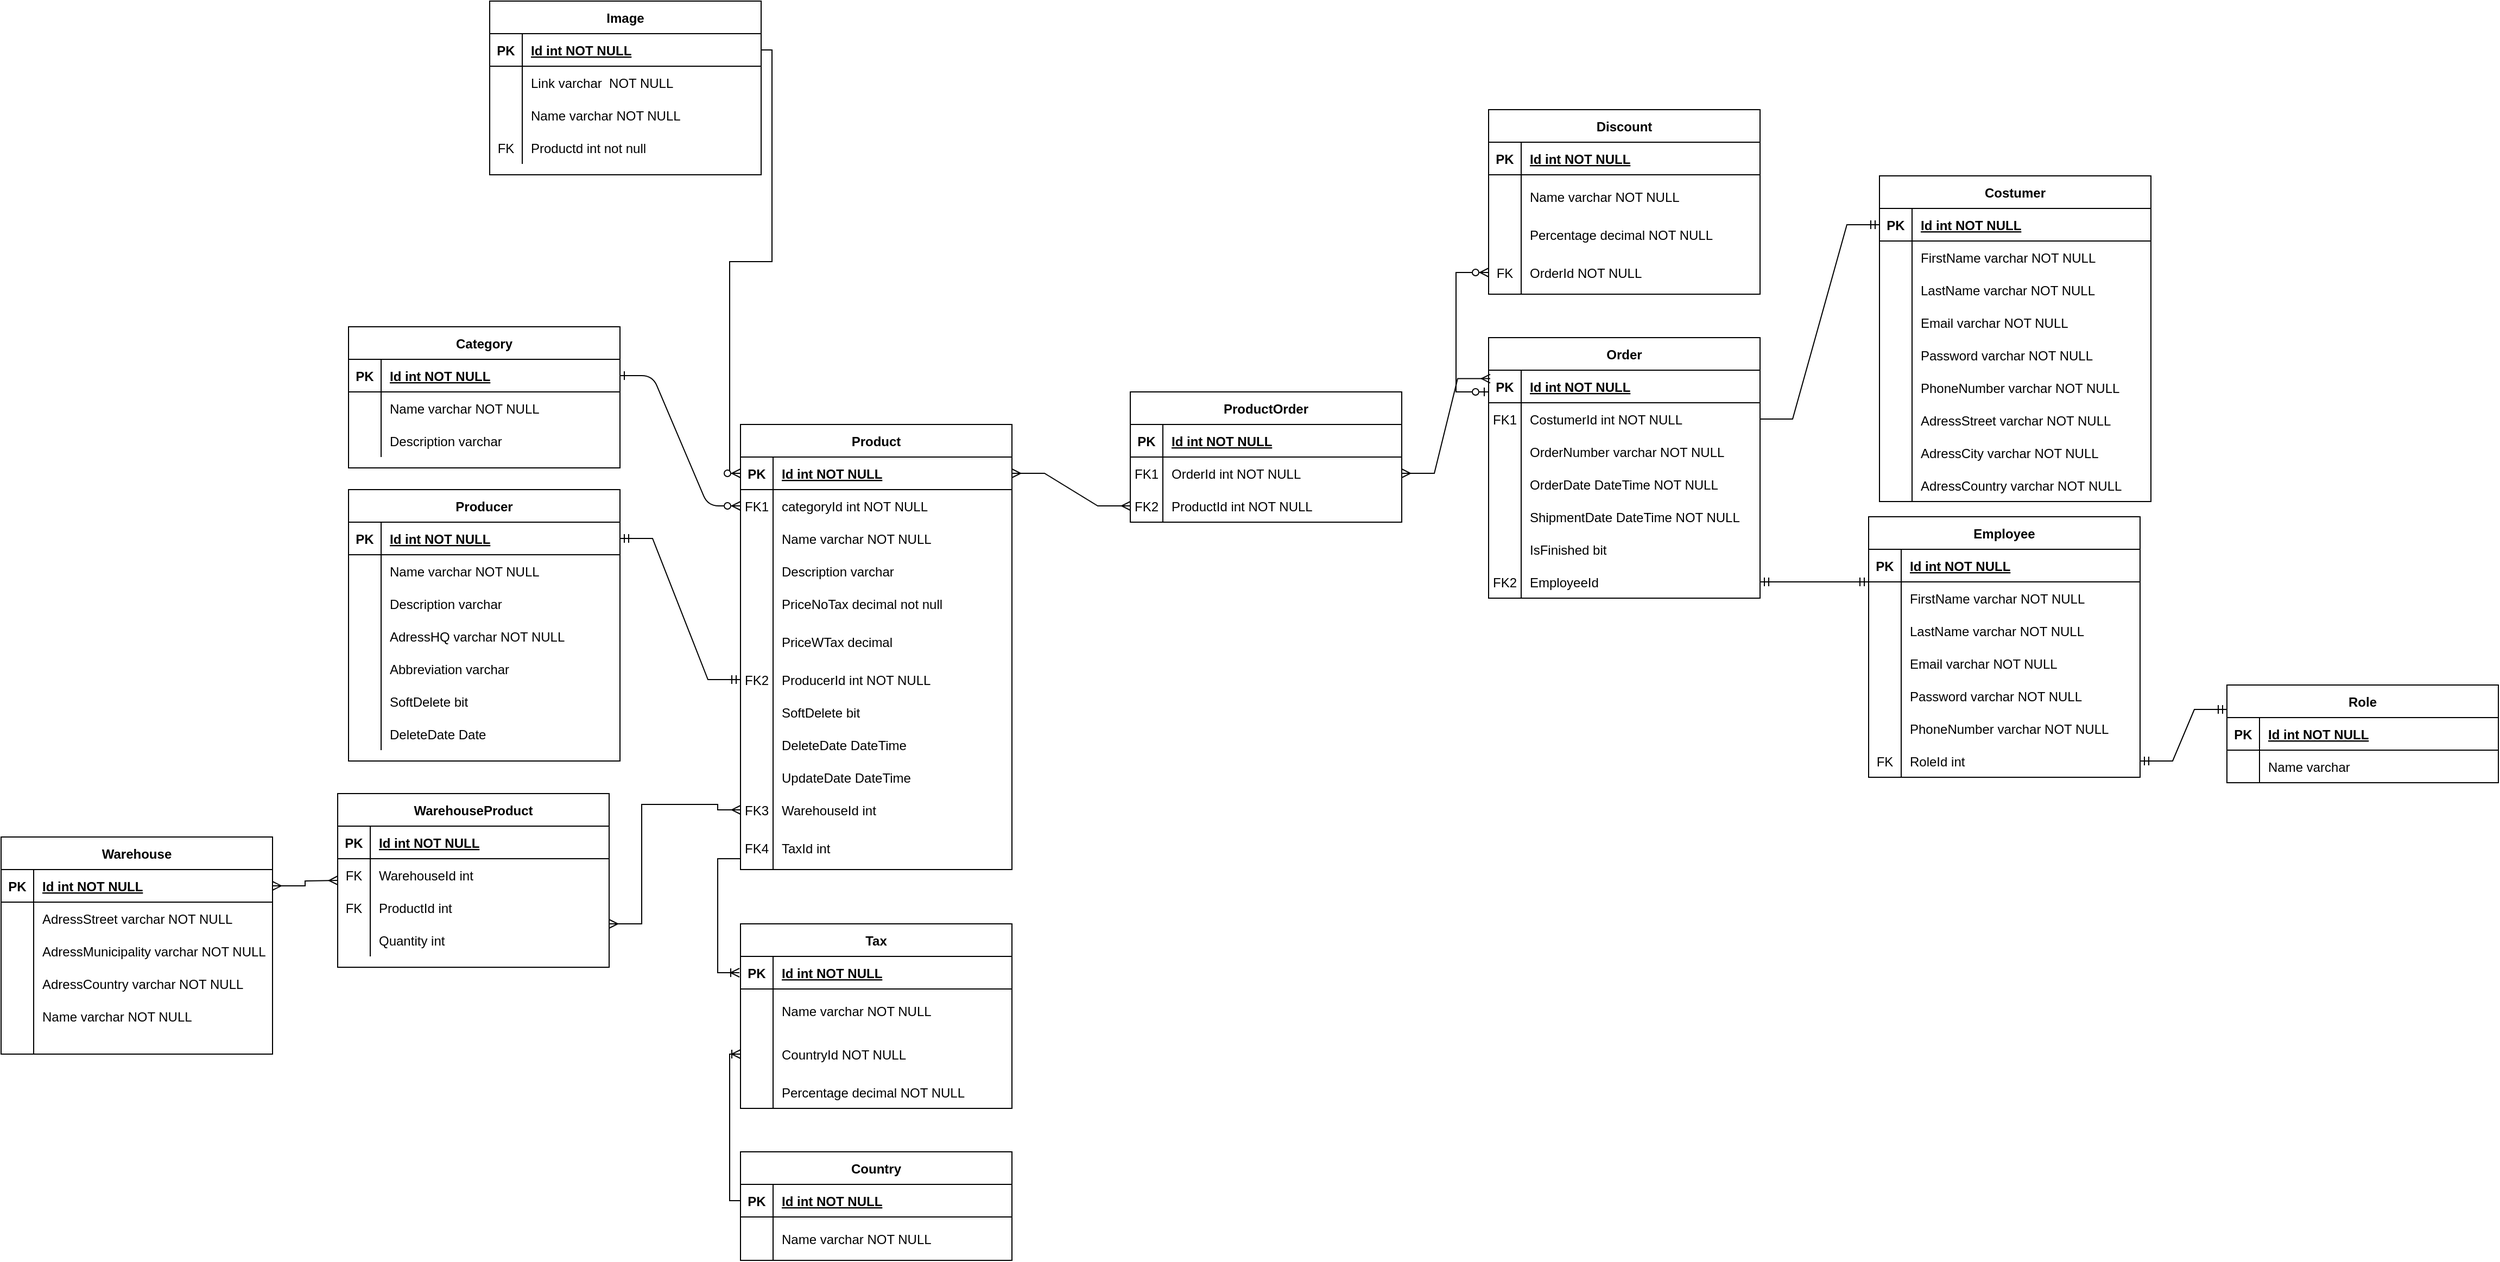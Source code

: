 <mxfile version="23.1.5" type="device">
  <diagram id="R2lEEEUBdFMjLlhIrx00" name="Page-1">
    <mxGraphModel dx="1900" dy="1669" grid="1" gridSize="10" guides="1" tooltips="1" connect="1" arrows="1" fold="1" page="1" pageScale="1" pageWidth="850" pageHeight="1100" math="0" shadow="0" extFonts="Permanent Marker^https://fonts.googleapis.com/css?family=Permanent+Marker">
      <root>
        <mxCell id="0" />
        <mxCell id="1" parent="0" />
        <mxCell id="C-vyLk0tnHw3VtMMgP7b-1" value="" style="edgeStyle=entityRelationEdgeStyle;endArrow=ERzeroToMany;startArrow=ERone;endFill=1;startFill=0;" parent="1" source="C-vyLk0tnHw3VtMMgP7b-24" target="C-vyLk0tnHw3VtMMgP7b-6" edge="1">
          <mxGeometry width="100" height="100" relative="1" as="geometry">
            <mxPoint x="340" y="720" as="sourcePoint" />
            <mxPoint x="440" y="620" as="targetPoint" />
          </mxGeometry>
        </mxCell>
        <mxCell id="C-vyLk0tnHw3VtMMgP7b-2" value="Product" style="shape=table;startSize=30;container=1;collapsible=1;childLayout=tableLayout;fixedRows=1;rowLines=0;fontStyle=1;align=center;resizeLast=1;" parent="1" vertex="1">
          <mxGeometry x="331" y="110" width="250" height="410" as="geometry" />
        </mxCell>
        <mxCell id="C-vyLk0tnHw3VtMMgP7b-3" value="" style="shape=partialRectangle;collapsible=0;dropTarget=0;pointerEvents=0;fillColor=none;points=[[0,0.5],[1,0.5]];portConstraint=eastwest;top=0;left=0;right=0;bottom=1;" parent="C-vyLk0tnHw3VtMMgP7b-2" vertex="1">
          <mxGeometry y="30" width="250" height="30" as="geometry" />
        </mxCell>
        <mxCell id="C-vyLk0tnHw3VtMMgP7b-4" value="PK" style="shape=partialRectangle;overflow=hidden;connectable=0;fillColor=none;top=0;left=0;bottom=0;right=0;fontStyle=1;" parent="C-vyLk0tnHw3VtMMgP7b-3" vertex="1">
          <mxGeometry width="30" height="30" as="geometry">
            <mxRectangle width="30" height="30" as="alternateBounds" />
          </mxGeometry>
        </mxCell>
        <mxCell id="C-vyLk0tnHw3VtMMgP7b-5" value="Id int NOT NULL " style="shape=partialRectangle;overflow=hidden;connectable=0;fillColor=none;top=0;left=0;bottom=0;right=0;align=left;spacingLeft=6;fontStyle=5;" parent="C-vyLk0tnHw3VtMMgP7b-3" vertex="1">
          <mxGeometry x="30" width="220" height="30" as="geometry">
            <mxRectangle width="220" height="30" as="alternateBounds" />
          </mxGeometry>
        </mxCell>
        <mxCell id="C-vyLk0tnHw3VtMMgP7b-6" value="" style="shape=partialRectangle;collapsible=0;dropTarget=0;pointerEvents=0;fillColor=none;points=[[0,0.5],[1,0.5]];portConstraint=eastwest;top=0;left=0;right=0;bottom=0;" parent="C-vyLk0tnHw3VtMMgP7b-2" vertex="1">
          <mxGeometry y="60" width="250" height="30" as="geometry" />
        </mxCell>
        <mxCell id="C-vyLk0tnHw3VtMMgP7b-7" value="FK1" style="shape=partialRectangle;overflow=hidden;connectable=0;fillColor=none;top=0;left=0;bottom=0;right=0;" parent="C-vyLk0tnHw3VtMMgP7b-6" vertex="1">
          <mxGeometry width="30" height="30" as="geometry">
            <mxRectangle width="30" height="30" as="alternateBounds" />
          </mxGeometry>
        </mxCell>
        <mxCell id="C-vyLk0tnHw3VtMMgP7b-8" value="categoryId int NOT NULL" style="shape=partialRectangle;overflow=hidden;connectable=0;fillColor=none;top=0;left=0;bottom=0;right=0;align=left;spacingLeft=6;" parent="C-vyLk0tnHw3VtMMgP7b-6" vertex="1">
          <mxGeometry x="30" width="220" height="30" as="geometry">
            <mxRectangle width="220" height="30" as="alternateBounds" />
          </mxGeometry>
        </mxCell>
        <mxCell id="C-vyLk0tnHw3VtMMgP7b-9" value="" style="shape=partialRectangle;collapsible=0;dropTarget=0;pointerEvents=0;fillColor=none;points=[[0,0.5],[1,0.5]];portConstraint=eastwest;top=0;left=0;right=0;bottom=0;" parent="C-vyLk0tnHw3VtMMgP7b-2" vertex="1">
          <mxGeometry y="90" width="250" height="30" as="geometry" />
        </mxCell>
        <mxCell id="C-vyLk0tnHw3VtMMgP7b-10" value="" style="shape=partialRectangle;overflow=hidden;connectable=0;fillColor=none;top=0;left=0;bottom=0;right=0;" parent="C-vyLk0tnHw3VtMMgP7b-9" vertex="1">
          <mxGeometry width="30" height="30" as="geometry">
            <mxRectangle width="30" height="30" as="alternateBounds" />
          </mxGeometry>
        </mxCell>
        <mxCell id="C-vyLk0tnHw3VtMMgP7b-11" value="Name varchar NOT NULL" style="shape=partialRectangle;overflow=hidden;connectable=0;fillColor=none;top=0;left=0;bottom=0;right=0;align=left;spacingLeft=6;" parent="C-vyLk0tnHw3VtMMgP7b-9" vertex="1">
          <mxGeometry x="30" width="220" height="30" as="geometry">
            <mxRectangle width="220" height="30" as="alternateBounds" />
          </mxGeometry>
        </mxCell>
        <mxCell id="eJrtw9gKsG_B_OrUGx5l-7" value="" style="shape=partialRectangle;collapsible=0;dropTarget=0;pointerEvents=0;fillColor=none;points=[[0,0.5],[1,0.5]];portConstraint=eastwest;top=0;left=0;right=0;bottom=0;" vertex="1" parent="C-vyLk0tnHw3VtMMgP7b-2">
          <mxGeometry y="120" width="250" height="30" as="geometry" />
        </mxCell>
        <mxCell id="eJrtw9gKsG_B_OrUGx5l-8" value="" style="shape=partialRectangle;overflow=hidden;connectable=0;fillColor=none;top=0;left=0;bottom=0;right=0;" vertex="1" parent="eJrtw9gKsG_B_OrUGx5l-7">
          <mxGeometry width="30" height="30" as="geometry">
            <mxRectangle width="30" height="30" as="alternateBounds" />
          </mxGeometry>
        </mxCell>
        <mxCell id="eJrtw9gKsG_B_OrUGx5l-9" value="Description varchar" style="shape=partialRectangle;overflow=hidden;connectable=0;fillColor=none;top=0;left=0;bottom=0;right=0;align=left;spacingLeft=6;" vertex="1" parent="eJrtw9gKsG_B_OrUGx5l-7">
          <mxGeometry x="30" width="220" height="30" as="geometry">
            <mxRectangle width="220" height="30" as="alternateBounds" />
          </mxGeometry>
        </mxCell>
        <mxCell id="eJrtw9gKsG_B_OrUGx5l-10" value="" style="shape=partialRectangle;collapsible=0;dropTarget=0;pointerEvents=0;fillColor=none;points=[[0,0.5],[1,0.5]];portConstraint=eastwest;top=0;left=0;right=0;bottom=0;" vertex="1" parent="C-vyLk0tnHw3VtMMgP7b-2">
          <mxGeometry y="150" width="250" height="30" as="geometry" />
        </mxCell>
        <mxCell id="eJrtw9gKsG_B_OrUGx5l-11" value="" style="shape=partialRectangle;overflow=hidden;connectable=0;fillColor=none;top=0;left=0;bottom=0;right=0;" vertex="1" parent="eJrtw9gKsG_B_OrUGx5l-10">
          <mxGeometry width="30" height="30" as="geometry">
            <mxRectangle width="30" height="30" as="alternateBounds" />
          </mxGeometry>
        </mxCell>
        <mxCell id="eJrtw9gKsG_B_OrUGx5l-12" value="PriceNoTax decimal not null" style="shape=partialRectangle;overflow=hidden;connectable=0;fillColor=none;top=0;left=0;bottom=0;right=0;align=left;spacingLeft=6;" vertex="1" parent="eJrtw9gKsG_B_OrUGx5l-10">
          <mxGeometry x="30" width="220" height="30" as="geometry">
            <mxRectangle width="220" height="30" as="alternateBounds" />
          </mxGeometry>
        </mxCell>
        <mxCell id="eJrtw9gKsG_B_OrUGx5l-432" value="" style="shape=partialRectangle;collapsible=0;dropTarget=0;pointerEvents=0;fillColor=none;points=[[0,0.5],[1,0.5]];portConstraint=eastwest;top=0;left=0;right=0;bottom=0;" vertex="1" parent="C-vyLk0tnHw3VtMMgP7b-2">
          <mxGeometry y="180" width="250" height="40" as="geometry" />
        </mxCell>
        <mxCell id="eJrtw9gKsG_B_OrUGx5l-433" value="" style="shape=partialRectangle;overflow=hidden;connectable=0;fillColor=none;top=0;left=0;bottom=0;right=0;" vertex="1" parent="eJrtw9gKsG_B_OrUGx5l-432">
          <mxGeometry width="30" height="40" as="geometry">
            <mxRectangle width="30" height="40" as="alternateBounds" />
          </mxGeometry>
        </mxCell>
        <mxCell id="eJrtw9gKsG_B_OrUGx5l-434" value="PriceWTax decimal" style="shape=partialRectangle;overflow=hidden;connectable=0;fillColor=none;top=0;left=0;bottom=0;right=0;align=left;spacingLeft=6;" vertex="1" parent="eJrtw9gKsG_B_OrUGx5l-432">
          <mxGeometry x="30" width="220" height="40" as="geometry">
            <mxRectangle width="220" height="40" as="alternateBounds" />
          </mxGeometry>
        </mxCell>
        <mxCell id="eJrtw9gKsG_B_OrUGx5l-13" value="" style="shape=partialRectangle;collapsible=0;dropTarget=0;pointerEvents=0;fillColor=none;points=[[0,0.5],[1,0.5]];portConstraint=eastwest;top=0;left=0;right=0;bottom=0;" vertex="1" parent="C-vyLk0tnHw3VtMMgP7b-2">
          <mxGeometry y="220" width="250" height="30" as="geometry" />
        </mxCell>
        <mxCell id="eJrtw9gKsG_B_OrUGx5l-14" value="FK2" style="shape=partialRectangle;overflow=hidden;connectable=0;fillColor=none;top=0;left=0;bottom=0;right=0;" vertex="1" parent="eJrtw9gKsG_B_OrUGx5l-13">
          <mxGeometry width="30" height="30" as="geometry">
            <mxRectangle width="30" height="30" as="alternateBounds" />
          </mxGeometry>
        </mxCell>
        <mxCell id="eJrtw9gKsG_B_OrUGx5l-15" value="ProducerId int NOT NULL" style="shape=partialRectangle;overflow=hidden;connectable=0;fillColor=none;top=0;left=0;bottom=0;right=0;align=left;spacingLeft=6;" vertex="1" parent="eJrtw9gKsG_B_OrUGx5l-13">
          <mxGeometry x="30" width="220" height="30" as="geometry">
            <mxRectangle width="220" height="30" as="alternateBounds" />
          </mxGeometry>
        </mxCell>
        <mxCell id="eJrtw9gKsG_B_OrUGx5l-16" value="" style="shape=partialRectangle;collapsible=0;dropTarget=0;pointerEvents=0;fillColor=none;points=[[0,0.5],[1,0.5]];portConstraint=eastwest;top=0;left=0;right=0;bottom=0;" vertex="1" parent="C-vyLk0tnHw3VtMMgP7b-2">
          <mxGeometry y="250" width="250" height="30" as="geometry" />
        </mxCell>
        <mxCell id="eJrtw9gKsG_B_OrUGx5l-17" value="" style="shape=partialRectangle;overflow=hidden;connectable=0;fillColor=none;top=0;left=0;bottom=0;right=0;" vertex="1" parent="eJrtw9gKsG_B_OrUGx5l-16">
          <mxGeometry width="30" height="30" as="geometry">
            <mxRectangle width="30" height="30" as="alternateBounds" />
          </mxGeometry>
        </mxCell>
        <mxCell id="eJrtw9gKsG_B_OrUGx5l-18" value="SoftDelete bit" style="shape=partialRectangle;overflow=hidden;connectable=0;fillColor=none;top=0;left=0;bottom=0;right=0;align=left;spacingLeft=6;" vertex="1" parent="eJrtw9gKsG_B_OrUGx5l-16">
          <mxGeometry x="30" width="220" height="30" as="geometry">
            <mxRectangle width="220" height="30" as="alternateBounds" />
          </mxGeometry>
        </mxCell>
        <mxCell id="eJrtw9gKsG_B_OrUGx5l-19" value="" style="shape=partialRectangle;collapsible=0;dropTarget=0;pointerEvents=0;fillColor=none;points=[[0,0.5],[1,0.5]];portConstraint=eastwest;top=0;left=0;right=0;bottom=0;" vertex="1" parent="C-vyLk0tnHw3VtMMgP7b-2">
          <mxGeometry y="280" width="250" height="30" as="geometry" />
        </mxCell>
        <mxCell id="eJrtw9gKsG_B_OrUGx5l-20" value="" style="shape=partialRectangle;overflow=hidden;connectable=0;fillColor=none;top=0;left=0;bottom=0;right=0;" vertex="1" parent="eJrtw9gKsG_B_OrUGx5l-19">
          <mxGeometry width="30" height="30" as="geometry">
            <mxRectangle width="30" height="30" as="alternateBounds" />
          </mxGeometry>
        </mxCell>
        <mxCell id="eJrtw9gKsG_B_OrUGx5l-21" value="DeleteDate DateTime" style="shape=partialRectangle;overflow=hidden;connectable=0;fillColor=none;top=0;left=0;bottom=0;right=0;align=left;spacingLeft=6;" vertex="1" parent="eJrtw9gKsG_B_OrUGx5l-19">
          <mxGeometry x="30" width="220" height="30" as="geometry">
            <mxRectangle width="220" height="30" as="alternateBounds" />
          </mxGeometry>
        </mxCell>
        <mxCell id="eJrtw9gKsG_B_OrUGx5l-22" value="" style="shape=partialRectangle;collapsible=0;dropTarget=0;pointerEvents=0;fillColor=none;points=[[0,0.5],[1,0.5]];portConstraint=eastwest;top=0;left=0;right=0;bottom=0;" vertex="1" parent="C-vyLk0tnHw3VtMMgP7b-2">
          <mxGeometry y="310" width="250" height="30" as="geometry" />
        </mxCell>
        <mxCell id="eJrtw9gKsG_B_OrUGx5l-23" value="" style="shape=partialRectangle;overflow=hidden;connectable=0;fillColor=none;top=0;left=0;bottom=0;right=0;" vertex="1" parent="eJrtw9gKsG_B_OrUGx5l-22">
          <mxGeometry width="30" height="30" as="geometry">
            <mxRectangle width="30" height="30" as="alternateBounds" />
          </mxGeometry>
        </mxCell>
        <mxCell id="eJrtw9gKsG_B_OrUGx5l-24" value="UpdateDate DateTime" style="shape=partialRectangle;overflow=hidden;connectable=0;fillColor=none;top=0;left=0;bottom=0;right=0;align=left;spacingLeft=6;" vertex="1" parent="eJrtw9gKsG_B_OrUGx5l-22">
          <mxGeometry x="30" width="220" height="30" as="geometry">
            <mxRectangle width="220" height="30" as="alternateBounds" />
          </mxGeometry>
        </mxCell>
        <mxCell id="eJrtw9gKsG_B_OrUGx5l-28" value="" style="shape=partialRectangle;collapsible=0;dropTarget=0;pointerEvents=0;fillColor=none;points=[[0,0.5],[1,0.5]];portConstraint=eastwest;top=0;left=0;right=0;bottom=0;" vertex="1" parent="C-vyLk0tnHw3VtMMgP7b-2">
          <mxGeometry y="340" width="250" height="30" as="geometry" />
        </mxCell>
        <mxCell id="eJrtw9gKsG_B_OrUGx5l-29" value="FK3" style="shape=partialRectangle;overflow=hidden;connectable=0;fillColor=none;top=0;left=0;bottom=0;right=0;" vertex="1" parent="eJrtw9gKsG_B_OrUGx5l-28">
          <mxGeometry width="30" height="30" as="geometry">
            <mxRectangle width="30" height="30" as="alternateBounds" />
          </mxGeometry>
        </mxCell>
        <mxCell id="eJrtw9gKsG_B_OrUGx5l-30" value="WarehouseId int" style="shape=partialRectangle;overflow=hidden;connectable=0;fillColor=none;top=0;left=0;bottom=0;right=0;align=left;spacingLeft=6;" vertex="1" parent="eJrtw9gKsG_B_OrUGx5l-28">
          <mxGeometry x="30" width="220" height="30" as="geometry">
            <mxRectangle width="220" height="30" as="alternateBounds" />
          </mxGeometry>
        </mxCell>
        <mxCell id="eJrtw9gKsG_B_OrUGx5l-406" value="" style="shape=partialRectangle;collapsible=0;dropTarget=0;pointerEvents=0;fillColor=none;points=[[0,0.5],[1,0.5]];portConstraint=eastwest;top=0;left=0;right=0;bottom=0;" vertex="1" parent="C-vyLk0tnHw3VtMMgP7b-2">
          <mxGeometry y="370" width="250" height="40" as="geometry" />
        </mxCell>
        <mxCell id="eJrtw9gKsG_B_OrUGx5l-407" value="FK4" style="shape=partialRectangle;overflow=hidden;connectable=0;fillColor=none;top=0;left=0;bottom=0;right=0;" vertex="1" parent="eJrtw9gKsG_B_OrUGx5l-406">
          <mxGeometry width="30" height="40" as="geometry">
            <mxRectangle width="30" height="40" as="alternateBounds" />
          </mxGeometry>
        </mxCell>
        <mxCell id="eJrtw9gKsG_B_OrUGx5l-408" value="TaxId int" style="shape=partialRectangle;overflow=hidden;connectable=0;fillColor=none;top=0;left=0;bottom=0;right=0;align=left;spacingLeft=6;" vertex="1" parent="eJrtw9gKsG_B_OrUGx5l-406">
          <mxGeometry x="30" width="220" height="40" as="geometry">
            <mxRectangle width="220" height="40" as="alternateBounds" />
          </mxGeometry>
        </mxCell>
        <mxCell id="C-vyLk0tnHw3VtMMgP7b-23" value="Category" style="shape=table;startSize=30;container=1;collapsible=1;childLayout=tableLayout;fixedRows=1;rowLines=0;fontStyle=1;align=center;resizeLast=1;" parent="1" vertex="1">
          <mxGeometry x="-30" y="20" width="250" height="130" as="geometry" />
        </mxCell>
        <mxCell id="C-vyLk0tnHw3VtMMgP7b-24" value="" style="shape=partialRectangle;collapsible=0;dropTarget=0;pointerEvents=0;fillColor=none;points=[[0,0.5],[1,0.5]];portConstraint=eastwest;top=0;left=0;right=0;bottom=1;" parent="C-vyLk0tnHw3VtMMgP7b-23" vertex="1">
          <mxGeometry y="30" width="250" height="30" as="geometry" />
        </mxCell>
        <mxCell id="C-vyLk0tnHw3VtMMgP7b-25" value="PK" style="shape=partialRectangle;overflow=hidden;connectable=0;fillColor=none;top=0;left=0;bottom=0;right=0;fontStyle=1;" parent="C-vyLk0tnHw3VtMMgP7b-24" vertex="1">
          <mxGeometry width="30" height="30" as="geometry">
            <mxRectangle width="30" height="30" as="alternateBounds" />
          </mxGeometry>
        </mxCell>
        <mxCell id="C-vyLk0tnHw3VtMMgP7b-26" value="Id int NOT NULL " style="shape=partialRectangle;overflow=hidden;connectable=0;fillColor=none;top=0;left=0;bottom=0;right=0;align=left;spacingLeft=6;fontStyle=5;" parent="C-vyLk0tnHw3VtMMgP7b-24" vertex="1">
          <mxGeometry x="30" width="220" height="30" as="geometry">
            <mxRectangle width="220" height="30" as="alternateBounds" />
          </mxGeometry>
        </mxCell>
        <mxCell id="C-vyLk0tnHw3VtMMgP7b-27" value="" style="shape=partialRectangle;collapsible=0;dropTarget=0;pointerEvents=0;fillColor=none;points=[[0,0.5],[1,0.5]];portConstraint=eastwest;top=0;left=0;right=0;bottom=0;" parent="C-vyLk0tnHw3VtMMgP7b-23" vertex="1">
          <mxGeometry y="60" width="250" height="30" as="geometry" />
        </mxCell>
        <mxCell id="C-vyLk0tnHw3VtMMgP7b-28" value="" style="shape=partialRectangle;overflow=hidden;connectable=0;fillColor=none;top=0;left=0;bottom=0;right=0;" parent="C-vyLk0tnHw3VtMMgP7b-27" vertex="1">
          <mxGeometry width="30" height="30" as="geometry">
            <mxRectangle width="30" height="30" as="alternateBounds" />
          </mxGeometry>
        </mxCell>
        <mxCell id="C-vyLk0tnHw3VtMMgP7b-29" value="Name varchar NOT NULL" style="shape=partialRectangle;overflow=hidden;connectable=0;fillColor=none;top=0;left=0;bottom=0;right=0;align=left;spacingLeft=6;" parent="C-vyLk0tnHw3VtMMgP7b-27" vertex="1">
          <mxGeometry x="30" width="220" height="30" as="geometry">
            <mxRectangle width="220" height="30" as="alternateBounds" />
          </mxGeometry>
        </mxCell>
        <mxCell id="eJrtw9gKsG_B_OrUGx5l-1" value="" style="shape=partialRectangle;collapsible=0;dropTarget=0;pointerEvents=0;fillColor=none;points=[[0,0.5],[1,0.5]];portConstraint=eastwest;top=0;left=0;right=0;bottom=0;" vertex="1" parent="C-vyLk0tnHw3VtMMgP7b-23">
          <mxGeometry y="90" width="250" height="30" as="geometry" />
        </mxCell>
        <mxCell id="eJrtw9gKsG_B_OrUGx5l-2" value="" style="shape=partialRectangle;overflow=hidden;connectable=0;fillColor=none;top=0;left=0;bottom=0;right=0;" vertex="1" parent="eJrtw9gKsG_B_OrUGx5l-1">
          <mxGeometry width="30" height="30" as="geometry">
            <mxRectangle width="30" height="30" as="alternateBounds" />
          </mxGeometry>
        </mxCell>
        <mxCell id="eJrtw9gKsG_B_OrUGx5l-3" value="Description varchar" style="shape=partialRectangle;overflow=hidden;connectable=0;fillColor=none;top=0;left=0;bottom=0;right=0;align=left;spacingLeft=6;" vertex="1" parent="eJrtw9gKsG_B_OrUGx5l-1">
          <mxGeometry x="30" width="220" height="30" as="geometry">
            <mxRectangle width="220" height="30" as="alternateBounds" />
          </mxGeometry>
        </mxCell>
        <mxCell id="eJrtw9gKsG_B_OrUGx5l-43" value="Costumer" style="shape=table;startSize=30;container=1;collapsible=1;childLayout=tableLayout;fixedRows=1;rowLines=0;fontStyle=1;align=center;resizeLast=1;" vertex="1" parent="1">
          <mxGeometry x="1380" y="-119" width="250" height="300" as="geometry" />
        </mxCell>
        <mxCell id="eJrtw9gKsG_B_OrUGx5l-44" value="" style="shape=partialRectangle;collapsible=0;dropTarget=0;pointerEvents=0;fillColor=none;points=[[0,0.5],[1,0.5]];portConstraint=eastwest;top=0;left=0;right=0;bottom=1;" vertex="1" parent="eJrtw9gKsG_B_OrUGx5l-43">
          <mxGeometry y="30" width="250" height="30" as="geometry" />
        </mxCell>
        <mxCell id="eJrtw9gKsG_B_OrUGx5l-45" value="PK" style="shape=partialRectangle;overflow=hidden;connectable=0;fillColor=none;top=0;left=0;bottom=0;right=0;fontStyle=1;" vertex="1" parent="eJrtw9gKsG_B_OrUGx5l-44">
          <mxGeometry width="30" height="30" as="geometry">
            <mxRectangle width="30" height="30" as="alternateBounds" />
          </mxGeometry>
        </mxCell>
        <mxCell id="eJrtw9gKsG_B_OrUGx5l-46" value="Id int NOT NULL " style="shape=partialRectangle;overflow=hidden;connectable=0;fillColor=none;top=0;left=0;bottom=0;right=0;align=left;spacingLeft=6;fontStyle=5;" vertex="1" parent="eJrtw9gKsG_B_OrUGx5l-44">
          <mxGeometry x="30" width="220" height="30" as="geometry">
            <mxRectangle width="220" height="30" as="alternateBounds" />
          </mxGeometry>
        </mxCell>
        <mxCell id="eJrtw9gKsG_B_OrUGx5l-50" value="" style="shape=partialRectangle;collapsible=0;dropTarget=0;pointerEvents=0;fillColor=none;points=[[0,0.5],[1,0.5]];portConstraint=eastwest;top=0;left=0;right=0;bottom=0;" vertex="1" parent="eJrtw9gKsG_B_OrUGx5l-43">
          <mxGeometry y="60" width="250" height="30" as="geometry" />
        </mxCell>
        <mxCell id="eJrtw9gKsG_B_OrUGx5l-51" value="" style="shape=partialRectangle;overflow=hidden;connectable=0;fillColor=none;top=0;left=0;bottom=0;right=0;" vertex="1" parent="eJrtw9gKsG_B_OrUGx5l-50">
          <mxGeometry width="30" height="30" as="geometry">
            <mxRectangle width="30" height="30" as="alternateBounds" />
          </mxGeometry>
        </mxCell>
        <mxCell id="eJrtw9gKsG_B_OrUGx5l-52" value="FirstName varchar NOT NULL" style="shape=partialRectangle;overflow=hidden;connectable=0;fillColor=none;top=0;left=0;bottom=0;right=0;align=left;spacingLeft=6;" vertex="1" parent="eJrtw9gKsG_B_OrUGx5l-50">
          <mxGeometry x="30" width="220" height="30" as="geometry">
            <mxRectangle width="220" height="30" as="alternateBounds" />
          </mxGeometry>
        </mxCell>
        <mxCell id="eJrtw9gKsG_B_OrUGx5l-53" value="" style="shape=partialRectangle;collapsible=0;dropTarget=0;pointerEvents=0;fillColor=none;points=[[0,0.5],[1,0.5]];portConstraint=eastwest;top=0;left=0;right=0;bottom=0;" vertex="1" parent="eJrtw9gKsG_B_OrUGx5l-43">
          <mxGeometry y="90" width="250" height="30" as="geometry" />
        </mxCell>
        <mxCell id="eJrtw9gKsG_B_OrUGx5l-54" value="" style="shape=partialRectangle;overflow=hidden;connectable=0;fillColor=none;top=0;left=0;bottom=0;right=0;" vertex="1" parent="eJrtw9gKsG_B_OrUGx5l-53">
          <mxGeometry width="30" height="30" as="geometry">
            <mxRectangle width="30" height="30" as="alternateBounds" />
          </mxGeometry>
        </mxCell>
        <mxCell id="eJrtw9gKsG_B_OrUGx5l-55" value="LastName varchar NOT NULL" style="shape=partialRectangle;overflow=hidden;connectable=0;fillColor=none;top=0;left=0;bottom=0;right=0;align=left;spacingLeft=6;" vertex="1" parent="eJrtw9gKsG_B_OrUGx5l-53">
          <mxGeometry x="30" width="220" height="30" as="geometry">
            <mxRectangle width="220" height="30" as="alternateBounds" />
          </mxGeometry>
        </mxCell>
        <mxCell id="eJrtw9gKsG_B_OrUGx5l-56" value="" style="shape=partialRectangle;collapsible=0;dropTarget=0;pointerEvents=0;fillColor=none;points=[[0,0.5],[1,0.5]];portConstraint=eastwest;top=0;left=0;right=0;bottom=0;" vertex="1" parent="eJrtw9gKsG_B_OrUGx5l-43">
          <mxGeometry y="120" width="250" height="30" as="geometry" />
        </mxCell>
        <mxCell id="eJrtw9gKsG_B_OrUGx5l-57" value="" style="shape=partialRectangle;overflow=hidden;connectable=0;fillColor=none;top=0;left=0;bottom=0;right=0;" vertex="1" parent="eJrtw9gKsG_B_OrUGx5l-56">
          <mxGeometry width="30" height="30" as="geometry">
            <mxRectangle width="30" height="30" as="alternateBounds" />
          </mxGeometry>
        </mxCell>
        <mxCell id="eJrtw9gKsG_B_OrUGx5l-58" value="Email varchar NOT NULL" style="shape=partialRectangle;overflow=hidden;connectable=0;fillColor=none;top=0;left=0;bottom=0;right=0;align=left;spacingLeft=6;" vertex="1" parent="eJrtw9gKsG_B_OrUGx5l-56">
          <mxGeometry x="30" width="220" height="30" as="geometry">
            <mxRectangle width="220" height="30" as="alternateBounds" />
          </mxGeometry>
        </mxCell>
        <mxCell id="eJrtw9gKsG_B_OrUGx5l-59" value="" style="shape=partialRectangle;collapsible=0;dropTarget=0;pointerEvents=0;fillColor=none;points=[[0,0.5],[1,0.5]];portConstraint=eastwest;top=0;left=0;right=0;bottom=0;" vertex="1" parent="eJrtw9gKsG_B_OrUGx5l-43">
          <mxGeometry y="150" width="250" height="30" as="geometry" />
        </mxCell>
        <mxCell id="eJrtw9gKsG_B_OrUGx5l-60" value="" style="shape=partialRectangle;overflow=hidden;connectable=0;fillColor=none;top=0;left=0;bottom=0;right=0;" vertex="1" parent="eJrtw9gKsG_B_OrUGx5l-59">
          <mxGeometry width="30" height="30" as="geometry">
            <mxRectangle width="30" height="30" as="alternateBounds" />
          </mxGeometry>
        </mxCell>
        <mxCell id="eJrtw9gKsG_B_OrUGx5l-61" value="Password varchar NOT NULL" style="shape=partialRectangle;overflow=hidden;connectable=0;fillColor=none;top=0;left=0;bottom=0;right=0;align=left;spacingLeft=6;" vertex="1" parent="eJrtw9gKsG_B_OrUGx5l-59">
          <mxGeometry x="30" width="220" height="30" as="geometry">
            <mxRectangle width="220" height="30" as="alternateBounds" />
          </mxGeometry>
        </mxCell>
        <mxCell id="eJrtw9gKsG_B_OrUGx5l-254" value="" style="shape=partialRectangle;collapsible=0;dropTarget=0;pointerEvents=0;fillColor=none;points=[[0,0.5],[1,0.5]];portConstraint=eastwest;top=0;left=0;right=0;bottom=0;" vertex="1" parent="eJrtw9gKsG_B_OrUGx5l-43">
          <mxGeometry y="180" width="250" height="30" as="geometry" />
        </mxCell>
        <mxCell id="eJrtw9gKsG_B_OrUGx5l-255" value="" style="shape=partialRectangle;overflow=hidden;connectable=0;fillColor=none;top=0;left=0;bottom=0;right=0;" vertex="1" parent="eJrtw9gKsG_B_OrUGx5l-254">
          <mxGeometry width="30" height="30" as="geometry">
            <mxRectangle width="30" height="30" as="alternateBounds" />
          </mxGeometry>
        </mxCell>
        <mxCell id="eJrtw9gKsG_B_OrUGx5l-256" value="PhoneNumber varchar NOT NULL" style="shape=partialRectangle;overflow=hidden;connectable=0;fillColor=none;top=0;left=0;bottom=0;right=0;align=left;spacingLeft=6;" vertex="1" parent="eJrtw9gKsG_B_OrUGx5l-254">
          <mxGeometry x="30" width="220" height="30" as="geometry">
            <mxRectangle width="220" height="30" as="alternateBounds" />
          </mxGeometry>
        </mxCell>
        <mxCell id="eJrtw9gKsG_B_OrUGx5l-85" value="" style="shape=partialRectangle;collapsible=0;dropTarget=0;pointerEvents=0;fillColor=none;points=[[0,0.5],[1,0.5]];portConstraint=eastwest;top=0;left=0;right=0;bottom=0;" vertex="1" parent="eJrtw9gKsG_B_OrUGx5l-43">
          <mxGeometry y="210" width="250" height="30" as="geometry" />
        </mxCell>
        <mxCell id="eJrtw9gKsG_B_OrUGx5l-86" value="" style="shape=partialRectangle;overflow=hidden;connectable=0;fillColor=none;top=0;left=0;bottom=0;right=0;" vertex="1" parent="eJrtw9gKsG_B_OrUGx5l-85">
          <mxGeometry width="30" height="30" as="geometry">
            <mxRectangle width="30" height="30" as="alternateBounds" />
          </mxGeometry>
        </mxCell>
        <mxCell id="eJrtw9gKsG_B_OrUGx5l-87" value="AdressStreet varchar NOT NULL" style="shape=partialRectangle;overflow=hidden;connectable=0;fillColor=none;top=0;left=0;bottom=0;right=0;align=left;spacingLeft=6;" vertex="1" parent="eJrtw9gKsG_B_OrUGx5l-85">
          <mxGeometry x="30" width="220" height="30" as="geometry">
            <mxRectangle width="220" height="30" as="alternateBounds" />
          </mxGeometry>
        </mxCell>
        <mxCell id="eJrtw9gKsG_B_OrUGx5l-122" value="" style="shape=partialRectangle;collapsible=0;dropTarget=0;pointerEvents=0;fillColor=none;points=[[0,0.5],[1,0.5]];portConstraint=eastwest;top=0;left=0;right=0;bottom=0;" vertex="1" parent="eJrtw9gKsG_B_OrUGx5l-43">
          <mxGeometry y="240" width="250" height="30" as="geometry" />
        </mxCell>
        <mxCell id="eJrtw9gKsG_B_OrUGx5l-123" value="" style="shape=partialRectangle;overflow=hidden;connectable=0;fillColor=none;top=0;left=0;bottom=0;right=0;" vertex="1" parent="eJrtw9gKsG_B_OrUGx5l-122">
          <mxGeometry width="30" height="30" as="geometry">
            <mxRectangle width="30" height="30" as="alternateBounds" />
          </mxGeometry>
        </mxCell>
        <mxCell id="eJrtw9gKsG_B_OrUGx5l-124" value="AdressCity varchar NOT NULL" style="shape=partialRectangle;overflow=hidden;connectable=0;fillColor=none;top=0;left=0;bottom=0;right=0;align=left;spacingLeft=6;" vertex="1" parent="eJrtw9gKsG_B_OrUGx5l-122">
          <mxGeometry x="30" width="220" height="30" as="geometry">
            <mxRectangle width="220" height="30" as="alternateBounds" />
          </mxGeometry>
        </mxCell>
        <mxCell id="eJrtw9gKsG_B_OrUGx5l-125" value="" style="shape=partialRectangle;collapsible=0;dropTarget=0;pointerEvents=0;fillColor=none;points=[[0,0.5],[1,0.5]];portConstraint=eastwest;top=0;left=0;right=0;bottom=0;" vertex="1" parent="eJrtw9gKsG_B_OrUGx5l-43">
          <mxGeometry y="270" width="250" height="30" as="geometry" />
        </mxCell>
        <mxCell id="eJrtw9gKsG_B_OrUGx5l-126" value="" style="shape=partialRectangle;overflow=hidden;connectable=0;fillColor=none;top=0;left=0;bottom=0;right=0;" vertex="1" parent="eJrtw9gKsG_B_OrUGx5l-125">
          <mxGeometry width="30" height="30" as="geometry">
            <mxRectangle width="30" height="30" as="alternateBounds" />
          </mxGeometry>
        </mxCell>
        <mxCell id="eJrtw9gKsG_B_OrUGx5l-127" value="AdressCountry varchar NOT NULL" style="shape=partialRectangle;overflow=hidden;connectable=0;fillColor=none;top=0;left=0;bottom=0;right=0;align=left;spacingLeft=6;" vertex="1" parent="eJrtw9gKsG_B_OrUGx5l-125">
          <mxGeometry x="30" width="220" height="30" as="geometry">
            <mxRectangle width="220" height="30" as="alternateBounds" />
          </mxGeometry>
        </mxCell>
        <mxCell id="eJrtw9gKsG_B_OrUGx5l-74" value="Producer" style="shape=table;startSize=30;container=1;collapsible=1;childLayout=tableLayout;fixedRows=1;rowLines=0;fontStyle=1;align=center;resizeLast=1;" vertex="1" parent="1">
          <mxGeometry x="-30" y="170" width="250" height="250" as="geometry" />
        </mxCell>
        <mxCell id="eJrtw9gKsG_B_OrUGx5l-75" value="" style="shape=partialRectangle;collapsible=0;dropTarget=0;pointerEvents=0;fillColor=none;points=[[0,0.5],[1,0.5]];portConstraint=eastwest;top=0;left=0;right=0;bottom=1;" vertex="1" parent="eJrtw9gKsG_B_OrUGx5l-74">
          <mxGeometry y="30" width="250" height="30" as="geometry" />
        </mxCell>
        <mxCell id="eJrtw9gKsG_B_OrUGx5l-76" value="PK" style="shape=partialRectangle;overflow=hidden;connectable=0;fillColor=none;top=0;left=0;bottom=0;right=0;fontStyle=1;" vertex="1" parent="eJrtw9gKsG_B_OrUGx5l-75">
          <mxGeometry width="30" height="30" as="geometry">
            <mxRectangle width="30" height="30" as="alternateBounds" />
          </mxGeometry>
        </mxCell>
        <mxCell id="eJrtw9gKsG_B_OrUGx5l-77" value="Id int NOT NULL " style="shape=partialRectangle;overflow=hidden;connectable=0;fillColor=none;top=0;left=0;bottom=0;right=0;align=left;spacingLeft=6;fontStyle=5;" vertex="1" parent="eJrtw9gKsG_B_OrUGx5l-75">
          <mxGeometry x="30" width="220" height="30" as="geometry">
            <mxRectangle width="220" height="30" as="alternateBounds" />
          </mxGeometry>
        </mxCell>
        <mxCell id="eJrtw9gKsG_B_OrUGx5l-78" value="" style="shape=partialRectangle;collapsible=0;dropTarget=0;pointerEvents=0;fillColor=none;points=[[0,0.5],[1,0.5]];portConstraint=eastwest;top=0;left=0;right=0;bottom=0;" vertex="1" parent="eJrtw9gKsG_B_OrUGx5l-74">
          <mxGeometry y="60" width="250" height="30" as="geometry" />
        </mxCell>
        <mxCell id="eJrtw9gKsG_B_OrUGx5l-79" value="" style="shape=partialRectangle;overflow=hidden;connectable=0;fillColor=none;top=0;left=0;bottom=0;right=0;" vertex="1" parent="eJrtw9gKsG_B_OrUGx5l-78">
          <mxGeometry width="30" height="30" as="geometry">
            <mxRectangle width="30" height="30" as="alternateBounds" />
          </mxGeometry>
        </mxCell>
        <mxCell id="eJrtw9gKsG_B_OrUGx5l-80" value="Name varchar NOT NULL" style="shape=partialRectangle;overflow=hidden;connectable=0;fillColor=none;top=0;left=0;bottom=0;right=0;align=left;spacingLeft=6;" vertex="1" parent="eJrtw9gKsG_B_OrUGx5l-78">
          <mxGeometry x="30" width="220" height="30" as="geometry">
            <mxRectangle width="220" height="30" as="alternateBounds" />
          </mxGeometry>
        </mxCell>
        <mxCell id="eJrtw9gKsG_B_OrUGx5l-81" value="" style="shape=partialRectangle;collapsible=0;dropTarget=0;pointerEvents=0;fillColor=none;points=[[0,0.5],[1,0.5]];portConstraint=eastwest;top=0;left=0;right=0;bottom=0;" vertex="1" parent="eJrtw9gKsG_B_OrUGx5l-74">
          <mxGeometry y="90" width="250" height="30" as="geometry" />
        </mxCell>
        <mxCell id="eJrtw9gKsG_B_OrUGx5l-82" value="" style="shape=partialRectangle;overflow=hidden;connectable=0;fillColor=none;top=0;left=0;bottom=0;right=0;" vertex="1" parent="eJrtw9gKsG_B_OrUGx5l-81">
          <mxGeometry width="30" height="30" as="geometry">
            <mxRectangle width="30" height="30" as="alternateBounds" />
          </mxGeometry>
        </mxCell>
        <mxCell id="eJrtw9gKsG_B_OrUGx5l-83" value="Description varchar" style="shape=partialRectangle;overflow=hidden;connectable=0;fillColor=none;top=0;left=0;bottom=0;right=0;align=left;spacingLeft=6;" vertex="1" parent="eJrtw9gKsG_B_OrUGx5l-81">
          <mxGeometry x="30" width="220" height="30" as="geometry">
            <mxRectangle width="220" height="30" as="alternateBounds" />
          </mxGeometry>
        </mxCell>
        <mxCell id="eJrtw9gKsG_B_OrUGx5l-213" value="" style="shape=partialRectangle;collapsible=0;dropTarget=0;pointerEvents=0;fillColor=none;points=[[0,0.5],[1,0.5]];portConstraint=eastwest;top=0;left=0;right=0;bottom=0;" vertex="1" parent="eJrtw9gKsG_B_OrUGx5l-74">
          <mxGeometry y="120" width="250" height="30" as="geometry" />
        </mxCell>
        <mxCell id="eJrtw9gKsG_B_OrUGx5l-214" value="" style="shape=partialRectangle;overflow=hidden;connectable=0;fillColor=none;top=0;left=0;bottom=0;right=0;" vertex="1" parent="eJrtw9gKsG_B_OrUGx5l-213">
          <mxGeometry width="30" height="30" as="geometry">
            <mxRectangle width="30" height="30" as="alternateBounds" />
          </mxGeometry>
        </mxCell>
        <mxCell id="eJrtw9gKsG_B_OrUGx5l-215" value="AdressHQ varchar NOT NULL" style="shape=partialRectangle;overflow=hidden;connectable=0;fillColor=none;top=0;left=0;bottom=0;right=0;align=left;spacingLeft=6;" vertex="1" parent="eJrtw9gKsG_B_OrUGx5l-213">
          <mxGeometry x="30" width="220" height="30" as="geometry">
            <mxRectangle width="220" height="30" as="alternateBounds" />
          </mxGeometry>
        </mxCell>
        <mxCell id="eJrtw9gKsG_B_OrUGx5l-216" value="" style="shape=partialRectangle;collapsible=0;dropTarget=0;pointerEvents=0;fillColor=none;points=[[0,0.5],[1,0.5]];portConstraint=eastwest;top=0;left=0;right=0;bottom=0;" vertex="1" parent="eJrtw9gKsG_B_OrUGx5l-74">
          <mxGeometry y="150" width="250" height="30" as="geometry" />
        </mxCell>
        <mxCell id="eJrtw9gKsG_B_OrUGx5l-217" value="" style="shape=partialRectangle;overflow=hidden;connectable=0;fillColor=none;top=0;left=0;bottom=0;right=0;" vertex="1" parent="eJrtw9gKsG_B_OrUGx5l-216">
          <mxGeometry width="30" height="30" as="geometry">
            <mxRectangle width="30" height="30" as="alternateBounds" />
          </mxGeometry>
        </mxCell>
        <mxCell id="eJrtw9gKsG_B_OrUGx5l-218" value="Abbreviation varchar " style="shape=partialRectangle;overflow=hidden;connectable=0;fillColor=none;top=0;left=0;bottom=0;right=0;align=left;spacingLeft=6;" vertex="1" parent="eJrtw9gKsG_B_OrUGx5l-216">
          <mxGeometry x="30" width="220" height="30" as="geometry">
            <mxRectangle width="220" height="30" as="alternateBounds" />
          </mxGeometry>
        </mxCell>
        <mxCell id="eJrtw9gKsG_B_OrUGx5l-248" value="" style="shape=partialRectangle;collapsible=0;dropTarget=0;pointerEvents=0;fillColor=none;points=[[0,0.5],[1,0.5]];portConstraint=eastwest;top=0;left=0;right=0;bottom=0;" vertex="1" parent="eJrtw9gKsG_B_OrUGx5l-74">
          <mxGeometry y="180" width="250" height="30" as="geometry" />
        </mxCell>
        <mxCell id="eJrtw9gKsG_B_OrUGx5l-249" value="" style="shape=partialRectangle;overflow=hidden;connectable=0;fillColor=none;top=0;left=0;bottom=0;right=0;" vertex="1" parent="eJrtw9gKsG_B_OrUGx5l-248">
          <mxGeometry width="30" height="30" as="geometry">
            <mxRectangle width="30" height="30" as="alternateBounds" />
          </mxGeometry>
        </mxCell>
        <mxCell id="eJrtw9gKsG_B_OrUGx5l-250" value="SoftDelete bit" style="shape=partialRectangle;overflow=hidden;connectable=0;fillColor=none;top=0;left=0;bottom=0;right=0;align=left;spacingLeft=6;" vertex="1" parent="eJrtw9gKsG_B_OrUGx5l-248">
          <mxGeometry x="30" width="220" height="30" as="geometry">
            <mxRectangle width="220" height="30" as="alternateBounds" />
          </mxGeometry>
        </mxCell>
        <mxCell id="eJrtw9gKsG_B_OrUGx5l-251" value="" style="shape=partialRectangle;collapsible=0;dropTarget=0;pointerEvents=0;fillColor=none;points=[[0,0.5],[1,0.5]];portConstraint=eastwest;top=0;left=0;right=0;bottom=0;" vertex="1" parent="eJrtw9gKsG_B_OrUGx5l-74">
          <mxGeometry y="210" width="250" height="30" as="geometry" />
        </mxCell>
        <mxCell id="eJrtw9gKsG_B_OrUGx5l-252" value="" style="shape=partialRectangle;overflow=hidden;connectable=0;fillColor=none;top=0;left=0;bottom=0;right=0;" vertex="1" parent="eJrtw9gKsG_B_OrUGx5l-251">
          <mxGeometry width="30" height="30" as="geometry">
            <mxRectangle width="30" height="30" as="alternateBounds" />
          </mxGeometry>
        </mxCell>
        <mxCell id="eJrtw9gKsG_B_OrUGx5l-253" value="DeleteDate Date" style="shape=partialRectangle;overflow=hidden;connectable=0;fillColor=none;top=0;left=0;bottom=0;right=0;align=left;spacingLeft=6;" vertex="1" parent="eJrtw9gKsG_B_OrUGx5l-251">
          <mxGeometry x="30" width="220" height="30" as="geometry">
            <mxRectangle width="220" height="30" as="alternateBounds" />
          </mxGeometry>
        </mxCell>
        <mxCell id="eJrtw9gKsG_B_OrUGx5l-84" value="" style="edgeStyle=entityRelationEdgeStyle;fontSize=12;html=1;endArrow=ERmandOne;startArrow=ERmandOne;rounded=0;entryX=0;entryY=0.5;entryDx=0;entryDy=0;exitX=1;exitY=0.5;exitDx=0;exitDy=0;" edge="1" parent="1" source="eJrtw9gKsG_B_OrUGx5l-75" target="eJrtw9gKsG_B_OrUGx5l-13">
          <mxGeometry width="100" height="100" relative="1" as="geometry">
            <mxPoint x="180" y="540" as="sourcePoint" />
            <mxPoint x="280" y="440" as="targetPoint" />
          </mxGeometry>
        </mxCell>
        <mxCell id="eJrtw9gKsG_B_OrUGx5l-128" value="Order" style="shape=table;startSize=30;container=1;collapsible=1;childLayout=tableLayout;fixedRows=1;rowLines=0;fontStyle=1;align=center;resizeLast=1;" vertex="1" parent="1">
          <mxGeometry x="1020" y="30" width="250" height="240" as="geometry" />
        </mxCell>
        <mxCell id="eJrtw9gKsG_B_OrUGx5l-129" value="" style="shape=partialRectangle;collapsible=0;dropTarget=0;pointerEvents=0;fillColor=none;points=[[0,0.5],[1,0.5]];portConstraint=eastwest;top=0;left=0;right=0;bottom=1;" vertex="1" parent="eJrtw9gKsG_B_OrUGx5l-128">
          <mxGeometry y="30" width="250" height="30" as="geometry" />
        </mxCell>
        <mxCell id="eJrtw9gKsG_B_OrUGx5l-130" value="PK" style="shape=partialRectangle;overflow=hidden;connectable=0;fillColor=none;top=0;left=0;bottom=0;right=0;fontStyle=1;" vertex="1" parent="eJrtw9gKsG_B_OrUGx5l-129">
          <mxGeometry width="30" height="30" as="geometry">
            <mxRectangle width="30" height="30" as="alternateBounds" />
          </mxGeometry>
        </mxCell>
        <mxCell id="eJrtw9gKsG_B_OrUGx5l-131" value="Id int NOT NULL " style="shape=partialRectangle;overflow=hidden;connectable=0;fillColor=none;top=0;left=0;bottom=0;right=0;align=left;spacingLeft=6;fontStyle=5;" vertex="1" parent="eJrtw9gKsG_B_OrUGx5l-129">
          <mxGeometry x="30" width="220" height="30" as="geometry">
            <mxRectangle width="220" height="30" as="alternateBounds" />
          </mxGeometry>
        </mxCell>
        <mxCell id="eJrtw9gKsG_B_OrUGx5l-132" value="" style="shape=partialRectangle;collapsible=0;dropTarget=0;pointerEvents=0;fillColor=none;points=[[0,0.5],[1,0.5]];portConstraint=eastwest;top=0;left=0;right=0;bottom=0;" vertex="1" parent="eJrtw9gKsG_B_OrUGx5l-128">
          <mxGeometry y="60" width="250" height="30" as="geometry" />
        </mxCell>
        <mxCell id="eJrtw9gKsG_B_OrUGx5l-133" value="FK1" style="shape=partialRectangle;overflow=hidden;connectable=0;fillColor=none;top=0;left=0;bottom=0;right=0;" vertex="1" parent="eJrtw9gKsG_B_OrUGx5l-132">
          <mxGeometry width="30" height="30" as="geometry">
            <mxRectangle width="30" height="30" as="alternateBounds" />
          </mxGeometry>
        </mxCell>
        <mxCell id="eJrtw9gKsG_B_OrUGx5l-134" value="CostumerId int NOT NULL" style="shape=partialRectangle;overflow=hidden;connectable=0;fillColor=none;top=0;left=0;bottom=0;right=0;align=left;spacingLeft=6;" vertex="1" parent="eJrtw9gKsG_B_OrUGx5l-132">
          <mxGeometry x="30" width="220" height="30" as="geometry">
            <mxRectangle width="220" height="30" as="alternateBounds" />
          </mxGeometry>
        </mxCell>
        <mxCell id="eJrtw9gKsG_B_OrUGx5l-135" value="" style="shape=partialRectangle;collapsible=0;dropTarget=0;pointerEvents=0;fillColor=none;points=[[0,0.5],[1,0.5]];portConstraint=eastwest;top=0;left=0;right=0;bottom=0;" vertex="1" parent="eJrtw9gKsG_B_OrUGx5l-128">
          <mxGeometry y="90" width="250" height="30" as="geometry" />
        </mxCell>
        <mxCell id="eJrtw9gKsG_B_OrUGx5l-136" value="" style="shape=partialRectangle;overflow=hidden;connectable=0;fillColor=none;top=0;left=0;bottom=0;right=0;" vertex="1" parent="eJrtw9gKsG_B_OrUGx5l-135">
          <mxGeometry width="30" height="30" as="geometry">
            <mxRectangle width="30" height="30" as="alternateBounds" />
          </mxGeometry>
        </mxCell>
        <mxCell id="eJrtw9gKsG_B_OrUGx5l-137" value="OrderNumber varchar NOT NULL" style="shape=partialRectangle;overflow=hidden;connectable=0;fillColor=none;top=0;left=0;bottom=0;right=0;align=left;spacingLeft=6;" vertex="1" parent="eJrtw9gKsG_B_OrUGx5l-135">
          <mxGeometry x="30" width="220" height="30" as="geometry">
            <mxRectangle width="220" height="30" as="alternateBounds" />
          </mxGeometry>
        </mxCell>
        <mxCell id="eJrtw9gKsG_B_OrUGx5l-169" value="" style="shape=partialRectangle;collapsible=0;dropTarget=0;pointerEvents=0;fillColor=none;points=[[0,0.5],[1,0.5]];portConstraint=eastwest;top=0;left=0;right=0;bottom=0;" vertex="1" parent="eJrtw9gKsG_B_OrUGx5l-128">
          <mxGeometry y="120" width="250" height="30" as="geometry" />
        </mxCell>
        <mxCell id="eJrtw9gKsG_B_OrUGx5l-170" value="" style="shape=partialRectangle;overflow=hidden;connectable=0;fillColor=none;top=0;left=0;bottom=0;right=0;" vertex="1" parent="eJrtw9gKsG_B_OrUGx5l-169">
          <mxGeometry width="30" height="30" as="geometry">
            <mxRectangle width="30" height="30" as="alternateBounds" />
          </mxGeometry>
        </mxCell>
        <mxCell id="eJrtw9gKsG_B_OrUGx5l-171" value="OrderDate DateTime NOT NULL" style="shape=partialRectangle;overflow=hidden;connectable=0;fillColor=none;top=0;left=0;bottom=0;right=0;align=left;spacingLeft=6;" vertex="1" parent="eJrtw9gKsG_B_OrUGx5l-169">
          <mxGeometry x="30" width="220" height="30" as="geometry">
            <mxRectangle width="220" height="30" as="alternateBounds" />
          </mxGeometry>
        </mxCell>
        <mxCell id="eJrtw9gKsG_B_OrUGx5l-202" value="" style="shape=partialRectangle;collapsible=0;dropTarget=0;pointerEvents=0;fillColor=none;points=[[0,0.5],[1,0.5]];portConstraint=eastwest;top=0;left=0;right=0;bottom=0;" vertex="1" parent="eJrtw9gKsG_B_OrUGx5l-128">
          <mxGeometry y="150" width="250" height="30" as="geometry" />
        </mxCell>
        <mxCell id="eJrtw9gKsG_B_OrUGx5l-203" value="" style="shape=partialRectangle;overflow=hidden;connectable=0;fillColor=none;top=0;left=0;bottom=0;right=0;" vertex="1" parent="eJrtw9gKsG_B_OrUGx5l-202">
          <mxGeometry width="30" height="30" as="geometry">
            <mxRectangle width="30" height="30" as="alternateBounds" />
          </mxGeometry>
        </mxCell>
        <mxCell id="eJrtw9gKsG_B_OrUGx5l-204" value="ShipmentDate DateTime NOT NULL" style="shape=partialRectangle;overflow=hidden;connectable=0;fillColor=none;top=0;left=0;bottom=0;right=0;align=left;spacingLeft=6;" vertex="1" parent="eJrtw9gKsG_B_OrUGx5l-202">
          <mxGeometry x="30" width="220" height="30" as="geometry">
            <mxRectangle width="220" height="30" as="alternateBounds" />
          </mxGeometry>
        </mxCell>
        <mxCell id="eJrtw9gKsG_B_OrUGx5l-208" value="" style="shape=partialRectangle;collapsible=0;dropTarget=0;pointerEvents=0;fillColor=none;points=[[0,0.5],[1,0.5]];portConstraint=eastwest;top=0;left=0;right=0;bottom=0;" vertex="1" parent="eJrtw9gKsG_B_OrUGx5l-128">
          <mxGeometry y="180" width="250" height="30" as="geometry" />
        </mxCell>
        <mxCell id="eJrtw9gKsG_B_OrUGx5l-209" value="" style="shape=partialRectangle;overflow=hidden;connectable=0;fillColor=none;top=0;left=0;bottom=0;right=0;" vertex="1" parent="eJrtw9gKsG_B_OrUGx5l-208">
          <mxGeometry width="30" height="30" as="geometry">
            <mxRectangle width="30" height="30" as="alternateBounds" />
          </mxGeometry>
        </mxCell>
        <mxCell id="eJrtw9gKsG_B_OrUGx5l-210" value="IsFinished bit" style="shape=partialRectangle;overflow=hidden;connectable=0;fillColor=none;top=0;left=0;bottom=0;right=0;align=left;spacingLeft=6;" vertex="1" parent="eJrtw9gKsG_B_OrUGx5l-208">
          <mxGeometry x="30" width="220" height="30" as="geometry">
            <mxRectangle width="220" height="30" as="alternateBounds" />
          </mxGeometry>
        </mxCell>
        <mxCell id="eJrtw9gKsG_B_OrUGx5l-537" value="" style="shape=partialRectangle;collapsible=0;dropTarget=0;pointerEvents=0;fillColor=none;points=[[0,0.5],[1,0.5]];portConstraint=eastwest;top=0;left=0;right=0;bottom=0;" vertex="1" parent="eJrtw9gKsG_B_OrUGx5l-128">
          <mxGeometry y="210" width="250" height="30" as="geometry" />
        </mxCell>
        <mxCell id="eJrtw9gKsG_B_OrUGx5l-538" value="FK2" style="shape=partialRectangle;overflow=hidden;connectable=0;fillColor=none;top=0;left=0;bottom=0;right=0;" vertex="1" parent="eJrtw9gKsG_B_OrUGx5l-537">
          <mxGeometry width="30" height="30" as="geometry">
            <mxRectangle width="30" height="30" as="alternateBounds" />
          </mxGeometry>
        </mxCell>
        <mxCell id="eJrtw9gKsG_B_OrUGx5l-539" value="EmployeeId" style="shape=partialRectangle;overflow=hidden;connectable=0;fillColor=none;top=0;left=0;bottom=0;right=0;align=left;spacingLeft=6;" vertex="1" parent="eJrtw9gKsG_B_OrUGx5l-537">
          <mxGeometry x="30" width="220" height="30" as="geometry">
            <mxRectangle width="220" height="30" as="alternateBounds" />
          </mxGeometry>
        </mxCell>
        <mxCell id="eJrtw9gKsG_B_OrUGx5l-168" value="" style="edgeStyle=entityRelationEdgeStyle;fontSize=12;html=1;endArrow=ERmandOne;rounded=0;entryX=0;entryY=0.5;entryDx=0;entryDy=0;exitX=1;exitY=0.5;exitDx=0;exitDy=0;" edge="1" parent="1" source="eJrtw9gKsG_B_OrUGx5l-132" target="eJrtw9gKsG_B_OrUGx5l-44">
          <mxGeometry width="100" height="100" relative="1" as="geometry">
            <mxPoint x="940" y="410" as="sourcePoint" />
            <mxPoint x="1040" y="310" as="targetPoint" />
          </mxGeometry>
        </mxCell>
        <mxCell id="eJrtw9gKsG_B_OrUGx5l-182" value="ProductOrder" style="shape=table;startSize=30;container=1;collapsible=1;childLayout=tableLayout;fixedRows=1;rowLines=0;fontStyle=1;align=center;resizeLast=1;" vertex="1" parent="1">
          <mxGeometry x="690" y="80" width="250" height="120" as="geometry" />
        </mxCell>
        <mxCell id="eJrtw9gKsG_B_OrUGx5l-183" value="" style="shape=partialRectangle;collapsible=0;dropTarget=0;pointerEvents=0;fillColor=none;points=[[0,0.5],[1,0.5]];portConstraint=eastwest;top=0;left=0;right=0;bottom=1;" vertex="1" parent="eJrtw9gKsG_B_OrUGx5l-182">
          <mxGeometry y="30" width="250" height="30" as="geometry" />
        </mxCell>
        <mxCell id="eJrtw9gKsG_B_OrUGx5l-184" value="PK" style="shape=partialRectangle;overflow=hidden;connectable=0;fillColor=none;top=0;left=0;bottom=0;right=0;fontStyle=1;" vertex="1" parent="eJrtw9gKsG_B_OrUGx5l-183">
          <mxGeometry width="30" height="30" as="geometry">
            <mxRectangle width="30" height="30" as="alternateBounds" />
          </mxGeometry>
        </mxCell>
        <mxCell id="eJrtw9gKsG_B_OrUGx5l-185" value="Id int NOT NULL" style="shape=partialRectangle;overflow=hidden;connectable=0;fillColor=none;top=0;left=0;bottom=0;right=0;align=left;spacingLeft=6;fontStyle=5;" vertex="1" parent="eJrtw9gKsG_B_OrUGx5l-183">
          <mxGeometry x="30" width="220" height="30" as="geometry">
            <mxRectangle width="220" height="30" as="alternateBounds" />
          </mxGeometry>
        </mxCell>
        <mxCell id="eJrtw9gKsG_B_OrUGx5l-186" value="" style="shape=partialRectangle;collapsible=0;dropTarget=0;pointerEvents=0;fillColor=none;points=[[0,0.5],[1,0.5]];portConstraint=eastwest;top=0;left=0;right=0;bottom=0;" vertex="1" parent="eJrtw9gKsG_B_OrUGx5l-182">
          <mxGeometry y="60" width="250" height="30" as="geometry" />
        </mxCell>
        <mxCell id="eJrtw9gKsG_B_OrUGx5l-187" value="FK1" style="shape=partialRectangle;overflow=hidden;connectable=0;fillColor=none;top=0;left=0;bottom=0;right=0;" vertex="1" parent="eJrtw9gKsG_B_OrUGx5l-186">
          <mxGeometry width="30" height="30" as="geometry">
            <mxRectangle width="30" height="30" as="alternateBounds" />
          </mxGeometry>
        </mxCell>
        <mxCell id="eJrtw9gKsG_B_OrUGx5l-188" value="OrderId int NOT NULL" style="shape=partialRectangle;overflow=hidden;connectable=0;fillColor=none;top=0;left=0;bottom=0;right=0;align=left;spacingLeft=6;" vertex="1" parent="eJrtw9gKsG_B_OrUGx5l-186">
          <mxGeometry x="30" width="220" height="30" as="geometry">
            <mxRectangle width="220" height="30" as="alternateBounds" />
          </mxGeometry>
        </mxCell>
        <mxCell id="eJrtw9gKsG_B_OrUGx5l-192" value="" style="shape=partialRectangle;collapsible=0;dropTarget=0;pointerEvents=0;fillColor=none;points=[[0,0.5],[1,0.5]];portConstraint=eastwest;top=0;left=0;right=0;bottom=0;" vertex="1" parent="eJrtw9gKsG_B_OrUGx5l-182">
          <mxGeometry y="90" width="250" height="30" as="geometry" />
        </mxCell>
        <mxCell id="eJrtw9gKsG_B_OrUGx5l-193" value="FK2" style="shape=partialRectangle;overflow=hidden;connectable=0;fillColor=none;top=0;left=0;bottom=0;right=0;" vertex="1" parent="eJrtw9gKsG_B_OrUGx5l-192">
          <mxGeometry width="30" height="30" as="geometry">
            <mxRectangle width="30" height="30" as="alternateBounds" />
          </mxGeometry>
        </mxCell>
        <mxCell id="eJrtw9gKsG_B_OrUGx5l-194" value="ProductId int NOT NULL" style="shape=partialRectangle;overflow=hidden;connectable=0;fillColor=none;top=0;left=0;bottom=0;right=0;align=left;spacingLeft=6;" vertex="1" parent="eJrtw9gKsG_B_OrUGx5l-192">
          <mxGeometry x="30" width="220" height="30" as="geometry">
            <mxRectangle width="220" height="30" as="alternateBounds" />
          </mxGeometry>
        </mxCell>
        <mxCell id="eJrtw9gKsG_B_OrUGx5l-211" value="" style="edgeStyle=entityRelationEdgeStyle;fontSize=12;html=1;endArrow=ERmany;startArrow=ERmany;rounded=0;entryX=0;entryY=0.5;entryDx=0;entryDy=0;exitX=1;exitY=0.5;exitDx=0;exitDy=0;" edge="1" parent="1" source="C-vyLk0tnHw3VtMMgP7b-3" target="eJrtw9gKsG_B_OrUGx5l-192">
          <mxGeometry width="100" height="100" relative="1" as="geometry">
            <mxPoint x="680" y="430" as="sourcePoint" />
            <mxPoint x="780" y="330" as="targetPoint" />
          </mxGeometry>
        </mxCell>
        <mxCell id="eJrtw9gKsG_B_OrUGx5l-219" value="Warehouse" style="shape=table;startSize=30;container=1;collapsible=1;childLayout=tableLayout;fixedRows=1;rowLines=0;fontStyle=1;align=center;resizeLast=1;" vertex="1" parent="1">
          <mxGeometry x="-350" y="490" width="250" height="200" as="geometry" />
        </mxCell>
        <mxCell id="eJrtw9gKsG_B_OrUGx5l-220" value="" style="shape=partialRectangle;collapsible=0;dropTarget=0;pointerEvents=0;fillColor=none;points=[[0,0.5],[1,0.5]];portConstraint=eastwest;top=0;left=0;right=0;bottom=1;" vertex="1" parent="eJrtw9gKsG_B_OrUGx5l-219">
          <mxGeometry y="30" width="250" height="30" as="geometry" />
        </mxCell>
        <mxCell id="eJrtw9gKsG_B_OrUGx5l-221" value="PK" style="shape=partialRectangle;overflow=hidden;connectable=0;fillColor=none;top=0;left=0;bottom=0;right=0;fontStyle=1;" vertex="1" parent="eJrtw9gKsG_B_OrUGx5l-220">
          <mxGeometry width="30" height="30" as="geometry">
            <mxRectangle width="30" height="30" as="alternateBounds" />
          </mxGeometry>
        </mxCell>
        <mxCell id="eJrtw9gKsG_B_OrUGx5l-222" value="Id int NOT NULL " style="shape=partialRectangle;overflow=hidden;connectable=0;fillColor=none;top=0;left=0;bottom=0;right=0;align=left;spacingLeft=6;fontStyle=5;" vertex="1" parent="eJrtw9gKsG_B_OrUGx5l-220">
          <mxGeometry x="30" width="220" height="30" as="geometry">
            <mxRectangle width="220" height="30" as="alternateBounds" />
          </mxGeometry>
        </mxCell>
        <mxCell id="eJrtw9gKsG_B_OrUGx5l-223" value="" style="shape=partialRectangle;collapsible=0;dropTarget=0;pointerEvents=0;fillColor=none;points=[[0,0.5],[1,0.5]];portConstraint=eastwest;top=0;left=0;right=0;bottom=0;" vertex="1" parent="eJrtw9gKsG_B_OrUGx5l-219">
          <mxGeometry y="60" width="250" height="30" as="geometry" />
        </mxCell>
        <mxCell id="eJrtw9gKsG_B_OrUGx5l-224" value="" style="shape=partialRectangle;overflow=hidden;connectable=0;fillColor=none;top=0;left=0;bottom=0;right=0;" vertex="1" parent="eJrtw9gKsG_B_OrUGx5l-223">
          <mxGeometry width="30" height="30" as="geometry">
            <mxRectangle width="30" height="30" as="alternateBounds" />
          </mxGeometry>
        </mxCell>
        <mxCell id="eJrtw9gKsG_B_OrUGx5l-225" value="AdressStreet varchar NOT NULL" style="shape=partialRectangle;overflow=hidden;connectable=0;fillColor=none;top=0;left=0;bottom=0;right=0;align=left;spacingLeft=6;" vertex="1" parent="eJrtw9gKsG_B_OrUGx5l-223">
          <mxGeometry x="30" width="220" height="30" as="geometry">
            <mxRectangle width="220" height="30" as="alternateBounds" />
          </mxGeometry>
        </mxCell>
        <mxCell id="eJrtw9gKsG_B_OrUGx5l-567" value="" style="shape=partialRectangle;collapsible=0;dropTarget=0;pointerEvents=0;fillColor=none;points=[[0,0.5],[1,0.5]];portConstraint=eastwest;top=0;left=0;right=0;bottom=0;" vertex="1" parent="eJrtw9gKsG_B_OrUGx5l-219">
          <mxGeometry y="90" width="250" height="30" as="geometry" />
        </mxCell>
        <mxCell id="eJrtw9gKsG_B_OrUGx5l-568" value="" style="shape=partialRectangle;overflow=hidden;connectable=0;fillColor=none;top=0;left=0;bottom=0;right=0;" vertex="1" parent="eJrtw9gKsG_B_OrUGx5l-567">
          <mxGeometry width="30" height="30" as="geometry">
            <mxRectangle width="30" height="30" as="alternateBounds" />
          </mxGeometry>
        </mxCell>
        <mxCell id="eJrtw9gKsG_B_OrUGx5l-569" value="AdressMunicipality varchar NOT NULL" style="shape=partialRectangle;overflow=hidden;connectable=0;fillColor=none;top=0;left=0;bottom=0;right=0;align=left;spacingLeft=6;" vertex="1" parent="eJrtw9gKsG_B_OrUGx5l-567">
          <mxGeometry x="30" width="220" height="30" as="geometry">
            <mxRectangle width="220" height="30" as="alternateBounds" />
          </mxGeometry>
        </mxCell>
        <mxCell id="eJrtw9gKsG_B_OrUGx5l-571" value="" style="shape=partialRectangle;collapsible=0;dropTarget=0;pointerEvents=0;fillColor=none;points=[[0,0.5],[1,0.5]];portConstraint=eastwest;top=0;left=0;right=0;bottom=0;" vertex="1" parent="eJrtw9gKsG_B_OrUGx5l-219">
          <mxGeometry y="120" width="250" height="30" as="geometry" />
        </mxCell>
        <mxCell id="eJrtw9gKsG_B_OrUGx5l-572" value="" style="shape=partialRectangle;overflow=hidden;connectable=0;fillColor=none;top=0;left=0;bottom=0;right=0;" vertex="1" parent="eJrtw9gKsG_B_OrUGx5l-571">
          <mxGeometry width="30" height="30" as="geometry">
            <mxRectangle width="30" height="30" as="alternateBounds" />
          </mxGeometry>
        </mxCell>
        <mxCell id="eJrtw9gKsG_B_OrUGx5l-573" value="AdressCountry varchar NOT NULL" style="shape=partialRectangle;overflow=hidden;connectable=0;fillColor=none;top=0;left=0;bottom=0;right=0;align=left;spacingLeft=6;" vertex="1" parent="eJrtw9gKsG_B_OrUGx5l-571">
          <mxGeometry x="30" width="220" height="30" as="geometry">
            <mxRectangle width="220" height="30" as="alternateBounds" />
          </mxGeometry>
        </mxCell>
        <mxCell id="eJrtw9gKsG_B_OrUGx5l-574" value="" style="shape=partialRectangle;collapsible=0;dropTarget=0;pointerEvents=0;fillColor=none;points=[[0,0.5],[1,0.5]];portConstraint=eastwest;top=0;left=0;right=0;bottom=0;" vertex="1" parent="eJrtw9gKsG_B_OrUGx5l-219">
          <mxGeometry y="150" width="250" height="30" as="geometry" />
        </mxCell>
        <mxCell id="eJrtw9gKsG_B_OrUGx5l-575" value="" style="shape=partialRectangle;overflow=hidden;connectable=0;fillColor=none;top=0;left=0;bottom=0;right=0;" vertex="1" parent="eJrtw9gKsG_B_OrUGx5l-574">
          <mxGeometry width="30" height="30" as="geometry">
            <mxRectangle width="30" height="30" as="alternateBounds" />
          </mxGeometry>
        </mxCell>
        <mxCell id="eJrtw9gKsG_B_OrUGx5l-576" value="Name varchar NOT NULL" style="shape=partialRectangle;overflow=hidden;connectable=0;fillColor=none;top=0;left=0;bottom=0;right=0;align=left;spacingLeft=6;" vertex="1" parent="eJrtw9gKsG_B_OrUGx5l-574">
          <mxGeometry x="30" width="220" height="30" as="geometry">
            <mxRectangle width="220" height="30" as="alternateBounds" />
          </mxGeometry>
        </mxCell>
        <mxCell id="eJrtw9gKsG_B_OrUGx5l-226" value="" style="shape=partialRectangle;collapsible=0;dropTarget=0;pointerEvents=0;fillColor=none;points=[[0,0.5],[1,0.5]];portConstraint=eastwest;top=0;left=0;right=0;bottom=0;" vertex="1" parent="eJrtw9gKsG_B_OrUGx5l-219">
          <mxGeometry y="180" width="250" height="20" as="geometry" />
        </mxCell>
        <mxCell id="eJrtw9gKsG_B_OrUGx5l-227" value="" style="shape=partialRectangle;overflow=hidden;connectable=0;fillColor=none;top=0;left=0;bottom=0;right=0;" vertex="1" parent="eJrtw9gKsG_B_OrUGx5l-226">
          <mxGeometry width="30" height="20" as="geometry">
            <mxRectangle width="30" height="20" as="alternateBounds" />
          </mxGeometry>
        </mxCell>
        <mxCell id="eJrtw9gKsG_B_OrUGx5l-228" value="" style="shape=partialRectangle;overflow=hidden;connectable=0;fillColor=none;top=0;left=0;bottom=0;right=0;align=left;spacingLeft=6;" vertex="1" parent="eJrtw9gKsG_B_OrUGx5l-226">
          <mxGeometry x="30" width="220" height="20" as="geometry">
            <mxRectangle width="220" height="20" as="alternateBounds" />
          </mxGeometry>
        </mxCell>
        <mxCell id="eJrtw9gKsG_B_OrUGx5l-235" value="WarehouseProduct" style="shape=table;startSize=30;container=1;collapsible=1;childLayout=tableLayout;fixedRows=1;rowLines=0;fontStyle=1;align=center;resizeLast=1;" vertex="1" parent="1">
          <mxGeometry x="-40" y="450" width="250" height="160.0" as="geometry" />
        </mxCell>
        <mxCell id="eJrtw9gKsG_B_OrUGx5l-236" value="" style="shape=partialRectangle;collapsible=0;dropTarget=0;pointerEvents=0;fillColor=none;points=[[0,0.5],[1,0.5]];portConstraint=eastwest;top=0;left=0;right=0;bottom=1;" vertex="1" parent="eJrtw9gKsG_B_OrUGx5l-235">
          <mxGeometry y="30" width="250" height="30" as="geometry" />
        </mxCell>
        <mxCell id="eJrtw9gKsG_B_OrUGx5l-237" value="PK" style="shape=partialRectangle;overflow=hidden;connectable=0;fillColor=none;top=0;left=0;bottom=0;right=0;fontStyle=1;" vertex="1" parent="eJrtw9gKsG_B_OrUGx5l-236">
          <mxGeometry width="30" height="30" as="geometry">
            <mxRectangle width="30" height="30" as="alternateBounds" />
          </mxGeometry>
        </mxCell>
        <mxCell id="eJrtw9gKsG_B_OrUGx5l-238" value="Id int NOT NULL " style="shape=partialRectangle;overflow=hidden;connectable=0;fillColor=none;top=0;left=0;bottom=0;right=0;align=left;spacingLeft=6;fontStyle=5;" vertex="1" parent="eJrtw9gKsG_B_OrUGx5l-236">
          <mxGeometry x="30" width="220" height="30" as="geometry">
            <mxRectangle width="220" height="30" as="alternateBounds" />
          </mxGeometry>
        </mxCell>
        <mxCell id="eJrtw9gKsG_B_OrUGx5l-239" value="" style="shape=partialRectangle;collapsible=0;dropTarget=0;pointerEvents=0;fillColor=none;points=[[0,0.5],[1,0.5]];portConstraint=eastwest;top=0;left=0;right=0;bottom=0;" vertex="1" parent="eJrtw9gKsG_B_OrUGx5l-235">
          <mxGeometry y="60" width="250" height="30" as="geometry" />
        </mxCell>
        <mxCell id="eJrtw9gKsG_B_OrUGx5l-240" value="FK" style="shape=partialRectangle;overflow=hidden;connectable=0;fillColor=none;top=0;left=0;bottom=0;right=0;" vertex="1" parent="eJrtw9gKsG_B_OrUGx5l-239">
          <mxGeometry width="30" height="30" as="geometry">
            <mxRectangle width="30" height="30" as="alternateBounds" />
          </mxGeometry>
        </mxCell>
        <mxCell id="eJrtw9gKsG_B_OrUGx5l-241" value="WarehouseId int" style="shape=partialRectangle;overflow=hidden;connectable=0;fillColor=none;top=0;left=0;bottom=0;right=0;align=left;spacingLeft=6;" vertex="1" parent="eJrtw9gKsG_B_OrUGx5l-239">
          <mxGeometry x="30" width="220" height="30" as="geometry">
            <mxRectangle width="220" height="30" as="alternateBounds" />
          </mxGeometry>
        </mxCell>
        <mxCell id="eJrtw9gKsG_B_OrUGx5l-242" value="" style="shape=partialRectangle;collapsible=0;dropTarget=0;pointerEvents=0;fillColor=none;points=[[0,0.5],[1,0.5]];portConstraint=eastwest;top=0;left=0;right=0;bottom=0;" vertex="1" parent="eJrtw9gKsG_B_OrUGx5l-235">
          <mxGeometry y="90" width="250" height="30" as="geometry" />
        </mxCell>
        <mxCell id="eJrtw9gKsG_B_OrUGx5l-243" value="FK" style="shape=partialRectangle;overflow=hidden;connectable=0;fillColor=none;top=0;left=0;bottom=0;right=0;" vertex="1" parent="eJrtw9gKsG_B_OrUGx5l-242">
          <mxGeometry width="30" height="30" as="geometry">
            <mxRectangle width="30" height="30" as="alternateBounds" />
          </mxGeometry>
        </mxCell>
        <mxCell id="eJrtw9gKsG_B_OrUGx5l-244" value="ProductId int " style="shape=partialRectangle;overflow=hidden;connectable=0;fillColor=none;top=0;left=0;bottom=0;right=0;align=left;spacingLeft=6;" vertex="1" parent="eJrtw9gKsG_B_OrUGx5l-242">
          <mxGeometry x="30" width="220" height="30" as="geometry">
            <mxRectangle width="220" height="30" as="alternateBounds" />
          </mxGeometry>
        </mxCell>
        <mxCell id="eJrtw9gKsG_B_OrUGx5l-493" value="" style="shape=partialRectangle;collapsible=0;dropTarget=0;pointerEvents=0;fillColor=none;points=[[0,0.5],[1,0.5]];portConstraint=eastwest;top=0;left=0;right=0;bottom=0;" vertex="1" parent="eJrtw9gKsG_B_OrUGx5l-235">
          <mxGeometry y="120" width="250" height="30" as="geometry" />
        </mxCell>
        <mxCell id="eJrtw9gKsG_B_OrUGx5l-494" value="" style="shape=partialRectangle;overflow=hidden;connectable=0;fillColor=none;top=0;left=0;bottom=0;right=0;" vertex="1" parent="eJrtw9gKsG_B_OrUGx5l-493">
          <mxGeometry width="30" height="30" as="geometry">
            <mxRectangle width="30" height="30" as="alternateBounds" />
          </mxGeometry>
        </mxCell>
        <mxCell id="eJrtw9gKsG_B_OrUGx5l-495" value="Quantity int" style="shape=partialRectangle;overflow=hidden;connectable=0;fillColor=none;top=0;left=0;bottom=0;right=0;align=left;spacingLeft=6;" vertex="1" parent="eJrtw9gKsG_B_OrUGx5l-493">
          <mxGeometry x="30" width="220" height="30" as="geometry">
            <mxRectangle width="220" height="30" as="alternateBounds" />
          </mxGeometry>
        </mxCell>
        <mxCell id="eJrtw9gKsG_B_OrUGx5l-246" value="" style="edgeStyle=orthogonalEdgeStyle;fontSize=12;html=1;endArrow=ERmany;startArrow=ERmany;rounded=0;entryX=1;entryY=0.5;entryDx=0;entryDy=0;" edge="1" parent="1" target="eJrtw9gKsG_B_OrUGx5l-220">
          <mxGeometry width="100" height="100" relative="1" as="geometry">
            <mxPoint x="-40" y="530" as="sourcePoint" />
            <mxPoint x="280" y="720" as="targetPoint" />
          </mxGeometry>
        </mxCell>
        <mxCell id="eJrtw9gKsG_B_OrUGx5l-247" value="" style="edgeStyle=orthogonalEdgeStyle;fontSize=12;html=1;endArrow=ERmany;startArrow=ERmany;rounded=0;entryX=1;entryY=0.75;entryDx=0;entryDy=0;exitX=0;exitY=0.5;exitDx=0;exitDy=0;" edge="1" parent="1" source="eJrtw9gKsG_B_OrUGx5l-28" target="eJrtw9gKsG_B_OrUGx5l-235">
          <mxGeometry width="100" height="100" relative="1" as="geometry">
            <mxPoint x="210" y="690" as="sourcePoint" />
            <mxPoint x="310" y="590" as="targetPoint" />
            <Array as="points">
              <mxPoint x="310" y="465" />
              <mxPoint x="310" y="460" />
              <mxPoint x="240" y="460" />
              <mxPoint x="240" y="570" />
            </Array>
          </mxGeometry>
        </mxCell>
        <mxCell id="eJrtw9gKsG_B_OrUGx5l-364" value="Image" style="shape=table;startSize=30;container=1;collapsible=1;childLayout=tableLayout;fixedRows=1;rowLines=0;fontStyle=1;align=center;resizeLast=1;" vertex="1" parent="1">
          <mxGeometry x="100" y="-280" width="250" height="160.0" as="geometry" />
        </mxCell>
        <mxCell id="eJrtw9gKsG_B_OrUGx5l-365" value="" style="shape=partialRectangle;collapsible=0;dropTarget=0;pointerEvents=0;fillColor=none;points=[[0,0.5],[1,0.5]];portConstraint=eastwest;top=0;left=0;right=0;bottom=1;" vertex="1" parent="eJrtw9gKsG_B_OrUGx5l-364">
          <mxGeometry y="30" width="250" height="30" as="geometry" />
        </mxCell>
        <mxCell id="eJrtw9gKsG_B_OrUGx5l-366" value="PK" style="shape=partialRectangle;overflow=hidden;connectable=0;fillColor=none;top=0;left=0;bottom=0;right=0;fontStyle=1;" vertex="1" parent="eJrtw9gKsG_B_OrUGx5l-365">
          <mxGeometry width="30" height="30" as="geometry">
            <mxRectangle width="30" height="30" as="alternateBounds" />
          </mxGeometry>
        </mxCell>
        <mxCell id="eJrtw9gKsG_B_OrUGx5l-367" value="Id int NOT NULL " style="shape=partialRectangle;overflow=hidden;connectable=0;fillColor=none;top=0;left=0;bottom=0;right=0;align=left;spacingLeft=6;fontStyle=5;" vertex="1" parent="eJrtw9gKsG_B_OrUGx5l-365">
          <mxGeometry x="30" width="220" height="30" as="geometry">
            <mxRectangle width="220" height="30" as="alternateBounds" />
          </mxGeometry>
        </mxCell>
        <mxCell id="eJrtw9gKsG_B_OrUGx5l-368" value="" style="shape=partialRectangle;collapsible=0;dropTarget=0;pointerEvents=0;fillColor=none;points=[[0,0.5],[1,0.5]];portConstraint=eastwest;top=0;left=0;right=0;bottom=0;" vertex="1" parent="eJrtw9gKsG_B_OrUGx5l-364">
          <mxGeometry y="60" width="250" height="30" as="geometry" />
        </mxCell>
        <mxCell id="eJrtw9gKsG_B_OrUGx5l-369" value="" style="shape=partialRectangle;overflow=hidden;connectable=0;fillColor=none;top=0;left=0;bottom=0;right=0;" vertex="1" parent="eJrtw9gKsG_B_OrUGx5l-368">
          <mxGeometry width="30" height="30" as="geometry">
            <mxRectangle width="30" height="30" as="alternateBounds" />
          </mxGeometry>
        </mxCell>
        <mxCell id="eJrtw9gKsG_B_OrUGx5l-370" value="Link varchar  NOT NULL" style="shape=partialRectangle;overflow=hidden;connectable=0;fillColor=none;top=0;left=0;bottom=0;right=0;align=left;spacingLeft=6;" vertex="1" parent="eJrtw9gKsG_B_OrUGx5l-368">
          <mxGeometry x="30" width="220" height="30" as="geometry">
            <mxRectangle width="220" height="30" as="alternateBounds" />
          </mxGeometry>
        </mxCell>
        <mxCell id="eJrtw9gKsG_B_OrUGx5l-371" value="" style="shape=partialRectangle;collapsible=0;dropTarget=0;pointerEvents=0;fillColor=none;points=[[0,0.5],[1,0.5]];portConstraint=eastwest;top=0;left=0;right=0;bottom=0;" vertex="1" parent="eJrtw9gKsG_B_OrUGx5l-364">
          <mxGeometry y="90" width="250" height="30" as="geometry" />
        </mxCell>
        <mxCell id="eJrtw9gKsG_B_OrUGx5l-372" value="" style="shape=partialRectangle;overflow=hidden;connectable=0;fillColor=none;top=0;left=0;bottom=0;right=0;" vertex="1" parent="eJrtw9gKsG_B_OrUGx5l-371">
          <mxGeometry width="30" height="30" as="geometry">
            <mxRectangle width="30" height="30" as="alternateBounds" />
          </mxGeometry>
        </mxCell>
        <mxCell id="eJrtw9gKsG_B_OrUGx5l-373" value="Name varchar NOT NULL" style="shape=partialRectangle;overflow=hidden;connectable=0;fillColor=none;top=0;left=0;bottom=0;right=0;align=left;spacingLeft=6;" vertex="1" parent="eJrtw9gKsG_B_OrUGx5l-371">
          <mxGeometry x="30" width="220" height="30" as="geometry">
            <mxRectangle width="220" height="30" as="alternateBounds" />
          </mxGeometry>
        </mxCell>
        <mxCell id="eJrtw9gKsG_B_OrUGx5l-490" value="" style="shape=partialRectangle;collapsible=0;dropTarget=0;pointerEvents=0;fillColor=none;points=[[0,0.5],[1,0.5]];portConstraint=eastwest;top=0;left=0;right=0;bottom=0;" vertex="1" parent="eJrtw9gKsG_B_OrUGx5l-364">
          <mxGeometry y="120" width="250" height="30" as="geometry" />
        </mxCell>
        <mxCell id="eJrtw9gKsG_B_OrUGx5l-491" value="FK" style="shape=partialRectangle;overflow=hidden;connectable=0;fillColor=none;top=0;left=0;bottom=0;right=0;" vertex="1" parent="eJrtw9gKsG_B_OrUGx5l-490">
          <mxGeometry width="30" height="30" as="geometry">
            <mxRectangle width="30" height="30" as="alternateBounds" />
          </mxGeometry>
        </mxCell>
        <mxCell id="eJrtw9gKsG_B_OrUGx5l-492" value="Productd int not null" style="shape=partialRectangle;overflow=hidden;connectable=0;fillColor=none;top=0;left=0;bottom=0;right=0;align=left;spacingLeft=6;" vertex="1" parent="eJrtw9gKsG_B_OrUGx5l-490">
          <mxGeometry x="30" width="220" height="30" as="geometry">
            <mxRectangle width="220" height="30" as="alternateBounds" />
          </mxGeometry>
        </mxCell>
        <mxCell id="eJrtw9gKsG_B_OrUGx5l-374" value="" style="edgeStyle=orthogonalEdgeStyle;fontSize=12;html=1;endArrow=ERzeroToMany;endFill=1;rounded=0;exitX=1;exitY=0.5;exitDx=0;exitDy=0;entryX=0;entryY=0.5;entryDx=0;entryDy=0;" edge="1" parent="1" source="eJrtw9gKsG_B_OrUGx5l-365" target="C-vyLk0tnHw3VtMMgP7b-3">
          <mxGeometry width="100" height="100" relative="1" as="geometry">
            <mxPoint x="-160" y="700" as="sourcePoint" />
            <mxPoint x="300" y="360" as="targetPoint" />
          </mxGeometry>
        </mxCell>
        <mxCell id="eJrtw9gKsG_B_OrUGx5l-375" value="Tax" style="shape=table;startSize=30;container=1;collapsible=1;childLayout=tableLayout;fixedRows=1;rowLines=0;fontStyle=1;align=center;resizeLast=1;" vertex="1" parent="1">
          <mxGeometry x="331" y="570" width="250" height="170" as="geometry" />
        </mxCell>
        <mxCell id="eJrtw9gKsG_B_OrUGx5l-376" value="" style="shape=partialRectangle;collapsible=0;dropTarget=0;pointerEvents=0;fillColor=none;points=[[0,0.5],[1,0.5]];portConstraint=eastwest;top=0;left=0;right=0;bottom=1;" vertex="1" parent="eJrtw9gKsG_B_OrUGx5l-375">
          <mxGeometry y="30" width="250" height="30" as="geometry" />
        </mxCell>
        <mxCell id="eJrtw9gKsG_B_OrUGx5l-377" value="PK" style="shape=partialRectangle;overflow=hidden;connectable=0;fillColor=none;top=0;left=0;bottom=0;right=0;fontStyle=1;" vertex="1" parent="eJrtw9gKsG_B_OrUGx5l-376">
          <mxGeometry width="30" height="30" as="geometry">
            <mxRectangle width="30" height="30" as="alternateBounds" />
          </mxGeometry>
        </mxCell>
        <mxCell id="eJrtw9gKsG_B_OrUGx5l-378" value="Id int NOT NULL " style="shape=partialRectangle;overflow=hidden;connectable=0;fillColor=none;top=0;left=0;bottom=0;right=0;align=left;spacingLeft=6;fontStyle=5;" vertex="1" parent="eJrtw9gKsG_B_OrUGx5l-376">
          <mxGeometry x="30" width="220" height="30" as="geometry">
            <mxRectangle width="220" height="30" as="alternateBounds" />
          </mxGeometry>
        </mxCell>
        <mxCell id="eJrtw9gKsG_B_OrUGx5l-379" value="" style="shape=partialRectangle;collapsible=0;dropTarget=0;pointerEvents=0;fillColor=none;points=[[0,0.5],[1,0.5]];portConstraint=eastwest;top=0;left=0;right=0;bottom=0;" vertex="1" parent="eJrtw9gKsG_B_OrUGx5l-375">
          <mxGeometry y="60" width="250" height="40" as="geometry" />
        </mxCell>
        <mxCell id="eJrtw9gKsG_B_OrUGx5l-380" value="" style="shape=partialRectangle;overflow=hidden;connectable=0;fillColor=none;top=0;left=0;bottom=0;right=0;" vertex="1" parent="eJrtw9gKsG_B_OrUGx5l-379">
          <mxGeometry width="30" height="40" as="geometry">
            <mxRectangle width="30" height="40" as="alternateBounds" />
          </mxGeometry>
        </mxCell>
        <mxCell id="eJrtw9gKsG_B_OrUGx5l-381" value="Name varchar NOT NULL" style="shape=partialRectangle;overflow=hidden;connectable=0;fillColor=none;top=0;left=0;bottom=0;right=0;align=left;spacingLeft=6;" vertex="1" parent="eJrtw9gKsG_B_OrUGx5l-379">
          <mxGeometry x="30" width="220" height="40" as="geometry">
            <mxRectangle width="220" height="40" as="alternateBounds" />
          </mxGeometry>
        </mxCell>
        <mxCell id="eJrtw9gKsG_B_OrUGx5l-473" value="" style="shape=partialRectangle;collapsible=0;dropTarget=0;pointerEvents=0;fillColor=none;points=[[0,0.5],[1,0.5]];portConstraint=eastwest;top=0;left=0;right=0;bottom=0;" vertex="1" parent="eJrtw9gKsG_B_OrUGx5l-375">
          <mxGeometry y="100" width="250" height="40" as="geometry" />
        </mxCell>
        <mxCell id="eJrtw9gKsG_B_OrUGx5l-474" value="" style="shape=partialRectangle;overflow=hidden;connectable=0;fillColor=none;top=0;left=0;bottom=0;right=0;" vertex="1" parent="eJrtw9gKsG_B_OrUGx5l-473">
          <mxGeometry width="30" height="40" as="geometry">
            <mxRectangle width="30" height="40" as="alternateBounds" />
          </mxGeometry>
        </mxCell>
        <mxCell id="eJrtw9gKsG_B_OrUGx5l-475" value="CountryId NOT NULL" style="shape=partialRectangle;overflow=hidden;connectable=0;fillColor=none;top=0;left=0;bottom=0;right=0;align=left;spacingLeft=6;" vertex="1" parent="eJrtw9gKsG_B_OrUGx5l-473">
          <mxGeometry x="30" width="220" height="40" as="geometry">
            <mxRectangle width="220" height="40" as="alternateBounds" />
          </mxGeometry>
        </mxCell>
        <mxCell id="eJrtw9gKsG_B_OrUGx5l-382" value="" style="shape=partialRectangle;collapsible=0;dropTarget=0;pointerEvents=0;fillColor=none;points=[[0,0.5],[1,0.5]];portConstraint=eastwest;top=0;left=0;right=0;bottom=0;" vertex="1" parent="eJrtw9gKsG_B_OrUGx5l-375">
          <mxGeometry y="140" width="250" height="30" as="geometry" />
        </mxCell>
        <mxCell id="eJrtw9gKsG_B_OrUGx5l-383" value="" style="shape=partialRectangle;overflow=hidden;connectable=0;fillColor=none;top=0;left=0;bottom=0;right=0;" vertex="1" parent="eJrtw9gKsG_B_OrUGx5l-382">
          <mxGeometry width="30" height="30" as="geometry">
            <mxRectangle width="30" height="30" as="alternateBounds" />
          </mxGeometry>
        </mxCell>
        <mxCell id="eJrtw9gKsG_B_OrUGx5l-384" value="Percentage decimal NOT NULL" style="shape=partialRectangle;overflow=hidden;connectable=0;fillColor=none;top=0;left=0;bottom=0;right=0;align=left;spacingLeft=6;" vertex="1" parent="eJrtw9gKsG_B_OrUGx5l-382">
          <mxGeometry x="30" width="220" height="30" as="geometry">
            <mxRectangle width="220" height="30" as="alternateBounds" />
          </mxGeometry>
        </mxCell>
        <mxCell id="eJrtw9gKsG_B_OrUGx5l-421" value="" style="edgeStyle=orthogonalEdgeStyle;fontSize=12;html=1;endArrow=ERoneToMany;rounded=0;exitX=0;exitY=0.5;exitDx=0;exitDy=0;" edge="1" parent="1" source="eJrtw9gKsG_B_OrUGx5l-406">
          <mxGeometry width="100" height="100" relative="1" as="geometry">
            <mxPoint x="250" y="820" as="sourcePoint" />
            <mxPoint x="330" y="615" as="targetPoint" />
            <Array as="points">
              <mxPoint x="331" y="510" />
              <mxPoint x="310" y="510" />
              <mxPoint x="310" y="615" />
            </Array>
          </mxGeometry>
        </mxCell>
        <mxCell id="eJrtw9gKsG_B_OrUGx5l-422" value="Discount" style="shape=table;startSize=30;container=1;collapsible=1;childLayout=tableLayout;fixedRows=1;rowLines=0;fontStyle=1;align=center;resizeLast=1;" vertex="1" parent="1">
          <mxGeometry x="1020" y="-180" width="250" height="170" as="geometry" />
        </mxCell>
        <mxCell id="eJrtw9gKsG_B_OrUGx5l-423" value="" style="shape=partialRectangle;collapsible=0;dropTarget=0;pointerEvents=0;fillColor=none;points=[[0,0.5],[1,0.5]];portConstraint=eastwest;top=0;left=0;right=0;bottom=1;" vertex="1" parent="eJrtw9gKsG_B_OrUGx5l-422">
          <mxGeometry y="30" width="250" height="30" as="geometry" />
        </mxCell>
        <mxCell id="eJrtw9gKsG_B_OrUGx5l-424" value="PK" style="shape=partialRectangle;overflow=hidden;connectable=0;fillColor=none;top=0;left=0;bottom=0;right=0;fontStyle=1;" vertex="1" parent="eJrtw9gKsG_B_OrUGx5l-423">
          <mxGeometry width="30" height="30" as="geometry">
            <mxRectangle width="30" height="30" as="alternateBounds" />
          </mxGeometry>
        </mxCell>
        <mxCell id="eJrtw9gKsG_B_OrUGx5l-425" value="Id int NOT NULL " style="shape=partialRectangle;overflow=hidden;connectable=0;fillColor=none;top=0;left=0;bottom=0;right=0;align=left;spacingLeft=6;fontStyle=5;" vertex="1" parent="eJrtw9gKsG_B_OrUGx5l-423">
          <mxGeometry x="30" width="220" height="30" as="geometry">
            <mxRectangle width="220" height="30" as="alternateBounds" />
          </mxGeometry>
        </mxCell>
        <mxCell id="eJrtw9gKsG_B_OrUGx5l-426" value="" style="shape=partialRectangle;collapsible=0;dropTarget=0;pointerEvents=0;fillColor=none;points=[[0,0.5],[1,0.5]];portConstraint=eastwest;top=0;left=0;right=0;bottom=0;" vertex="1" parent="eJrtw9gKsG_B_OrUGx5l-422">
          <mxGeometry y="60" width="250" height="40" as="geometry" />
        </mxCell>
        <mxCell id="eJrtw9gKsG_B_OrUGx5l-427" value="" style="shape=partialRectangle;overflow=hidden;connectable=0;fillColor=none;top=0;left=0;bottom=0;right=0;" vertex="1" parent="eJrtw9gKsG_B_OrUGx5l-426">
          <mxGeometry width="30" height="40" as="geometry">
            <mxRectangle width="30" height="40" as="alternateBounds" />
          </mxGeometry>
        </mxCell>
        <mxCell id="eJrtw9gKsG_B_OrUGx5l-428" value="Name varchar NOT NULL" style="shape=partialRectangle;overflow=hidden;connectable=0;fillColor=none;top=0;left=0;bottom=0;right=0;align=left;spacingLeft=6;" vertex="1" parent="eJrtw9gKsG_B_OrUGx5l-426">
          <mxGeometry x="30" width="220" height="40" as="geometry">
            <mxRectangle width="220" height="40" as="alternateBounds" />
          </mxGeometry>
        </mxCell>
        <mxCell id="eJrtw9gKsG_B_OrUGx5l-429" value="" style="shape=partialRectangle;collapsible=0;dropTarget=0;pointerEvents=0;fillColor=none;points=[[0,0.5],[1,0.5]];portConstraint=eastwest;top=0;left=0;right=0;bottom=0;" vertex="1" parent="eJrtw9gKsG_B_OrUGx5l-422">
          <mxGeometry y="100" width="250" height="30" as="geometry" />
        </mxCell>
        <mxCell id="eJrtw9gKsG_B_OrUGx5l-430" value="" style="shape=partialRectangle;overflow=hidden;connectable=0;fillColor=none;top=0;left=0;bottom=0;right=0;" vertex="1" parent="eJrtw9gKsG_B_OrUGx5l-429">
          <mxGeometry width="30" height="30" as="geometry">
            <mxRectangle width="30" height="30" as="alternateBounds" />
          </mxGeometry>
        </mxCell>
        <mxCell id="eJrtw9gKsG_B_OrUGx5l-431" value="Percentage decimal NOT NULL" style="shape=partialRectangle;overflow=hidden;connectable=0;fillColor=none;top=0;left=0;bottom=0;right=0;align=left;spacingLeft=6;" vertex="1" parent="eJrtw9gKsG_B_OrUGx5l-429">
          <mxGeometry x="30" width="220" height="30" as="geometry">
            <mxRectangle width="220" height="30" as="alternateBounds" />
          </mxGeometry>
        </mxCell>
        <mxCell id="eJrtw9gKsG_B_OrUGx5l-442" value="" style="shape=partialRectangle;collapsible=0;dropTarget=0;pointerEvents=0;fillColor=none;points=[[0,0.5],[1,0.5]];portConstraint=eastwest;top=0;left=0;right=0;bottom=0;" vertex="1" parent="eJrtw9gKsG_B_OrUGx5l-422">
          <mxGeometry y="130" width="250" height="40" as="geometry" />
        </mxCell>
        <mxCell id="eJrtw9gKsG_B_OrUGx5l-443" value="FK" style="shape=partialRectangle;overflow=hidden;connectable=0;fillColor=none;top=0;left=0;bottom=0;right=0;" vertex="1" parent="eJrtw9gKsG_B_OrUGx5l-442">
          <mxGeometry width="30" height="40" as="geometry">
            <mxRectangle width="30" height="40" as="alternateBounds" />
          </mxGeometry>
        </mxCell>
        <mxCell id="eJrtw9gKsG_B_OrUGx5l-444" value="OrderId NOT NULL" style="shape=partialRectangle;overflow=hidden;connectable=0;fillColor=none;top=0;left=0;bottom=0;right=0;align=left;spacingLeft=6;" vertex="1" parent="eJrtw9gKsG_B_OrUGx5l-442">
          <mxGeometry x="30" width="220" height="40" as="geometry">
            <mxRectangle width="220" height="40" as="alternateBounds" />
          </mxGeometry>
        </mxCell>
        <mxCell id="eJrtw9gKsG_B_OrUGx5l-446" value="" style="edgeStyle=orthogonalEdgeStyle;fontSize=12;html=1;endArrow=ERzeroToMany;startArrow=ERzeroToOne;rounded=0;entryX=0;entryY=0.5;entryDx=0;entryDy=0;" edge="1" parent="1" target="eJrtw9gKsG_B_OrUGx5l-442">
          <mxGeometry width="100" height="100" relative="1" as="geometry">
            <mxPoint x="1020" y="80" as="sourcePoint" />
            <mxPoint x="970" y="-50" as="targetPoint" />
            <Array as="points">
              <mxPoint x="990" y="80" />
              <mxPoint x="990" y="-30" />
            </Array>
          </mxGeometry>
        </mxCell>
        <mxCell id="eJrtw9gKsG_B_OrUGx5l-476" value="Country" style="shape=table;startSize=30;container=1;collapsible=1;childLayout=tableLayout;fixedRows=1;rowLines=0;fontStyle=1;align=center;resizeLast=1;" vertex="1" parent="1">
          <mxGeometry x="331" y="780" width="250" height="100" as="geometry" />
        </mxCell>
        <mxCell id="eJrtw9gKsG_B_OrUGx5l-477" value="" style="shape=partialRectangle;collapsible=0;dropTarget=0;pointerEvents=0;fillColor=none;points=[[0,0.5],[1,0.5]];portConstraint=eastwest;top=0;left=0;right=0;bottom=1;" vertex="1" parent="eJrtw9gKsG_B_OrUGx5l-476">
          <mxGeometry y="30" width="250" height="30" as="geometry" />
        </mxCell>
        <mxCell id="eJrtw9gKsG_B_OrUGx5l-478" value="PK" style="shape=partialRectangle;overflow=hidden;connectable=0;fillColor=none;top=0;left=0;bottom=0;right=0;fontStyle=1;" vertex="1" parent="eJrtw9gKsG_B_OrUGx5l-477">
          <mxGeometry width="30" height="30" as="geometry">
            <mxRectangle width="30" height="30" as="alternateBounds" />
          </mxGeometry>
        </mxCell>
        <mxCell id="eJrtw9gKsG_B_OrUGx5l-479" value="Id int NOT NULL " style="shape=partialRectangle;overflow=hidden;connectable=0;fillColor=none;top=0;left=0;bottom=0;right=0;align=left;spacingLeft=6;fontStyle=5;" vertex="1" parent="eJrtw9gKsG_B_OrUGx5l-477">
          <mxGeometry x="30" width="220" height="30" as="geometry">
            <mxRectangle width="220" height="30" as="alternateBounds" />
          </mxGeometry>
        </mxCell>
        <mxCell id="eJrtw9gKsG_B_OrUGx5l-480" value="" style="shape=partialRectangle;collapsible=0;dropTarget=0;pointerEvents=0;fillColor=none;points=[[0,0.5],[1,0.5]];portConstraint=eastwest;top=0;left=0;right=0;bottom=0;" vertex="1" parent="eJrtw9gKsG_B_OrUGx5l-476">
          <mxGeometry y="60" width="250" height="40" as="geometry" />
        </mxCell>
        <mxCell id="eJrtw9gKsG_B_OrUGx5l-481" value="" style="shape=partialRectangle;overflow=hidden;connectable=0;fillColor=none;top=0;left=0;bottom=0;right=0;" vertex="1" parent="eJrtw9gKsG_B_OrUGx5l-480">
          <mxGeometry width="30" height="40" as="geometry">
            <mxRectangle width="30" height="40" as="alternateBounds" />
          </mxGeometry>
        </mxCell>
        <mxCell id="eJrtw9gKsG_B_OrUGx5l-482" value="Name varchar NOT NULL" style="shape=partialRectangle;overflow=hidden;connectable=0;fillColor=none;top=0;left=0;bottom=0;right=0;align=left;spacingLeft=6;" vertex="1" parent="eJrtw9gKsG_B_OrUGx5l-480">
          <mxGeometry x="30" width="220" height="40" as="geometry">
            <mxRectangle width="220" height="40" as="alternateBounds" />
          </mxGeometry>
        </mxCell>
        <mxCell id="eJrtw9gKsG_B_OrUGx5l-489" value="" style="edgeStyle=orthogonalEdgeStyle;fontSize=12;html=1;endArrow=ERoneToMany;rounded=0;entryX=0;entryY=0.5;entryDx=0;entryDy=0;exitX=0;exitY=0.5;exitDx=0;exitDy=0;" edge="1" parent="1" source="eJrtw9gKsG_B_OrUGx5l-477" target="eJrtw9gKsG_B_OrUGx5l-473">
          <mxGeometry width="100" height="100" relative="1" as="geometry">
            <mxPoint x="150" y="910" as="sourcePoint" />
            <mxPoint x="250" y="810" as="targetPoint" />
          </mxGeometry>
        </mxCell>
        <mxCell id="eJrtw9gKsG_B_OrUGx5l-497" value="Employee" style="shape=table;startSize=30;container=1;collapsible=1;childLayout=tableLayout;fixedRows=1;rowLines=0;fontStyle=1;align=center;resizeLast=1;" vertex="1" parent="1">
          <mxGeometry x="1370" y="195" width="250" height="240" as="geometry" />
        </mxCell>
        <mxCell id="eJrtw9gKsG_B_OrUGx5l-498" value="" style="shape=partialRectangle;collapsible=0;dropTarget=0;pointerEvents=0;fillColor=none;points=[[0,0.5],[1,0.5]];portConstraint=eastwest;top=0;left=0;right=0;bottom=1;" vertex="1" parent="eJrtw9gKsG_B_OrUGx5l-497">
          <mxGeometry y="30" width="250" height="30" as="geometry" />
        </mxCell>
        <mxCell id="eJrtw9gKsG_B_OrUGx5l-499" value="PK" style="shape=partialRectangle;overflow=hidden;connectable=0;fillColor=none;top=0;left=0;bottom=0;right=0;fontStyle=1;" vertex="1" parent="eJrtw9gKsG_B_OrUGx5l-498">
          <mxGeometry width="30" height="30" as="geometry">
            <mxRectangle width="30" height="30" as="alternateBounds" />
          </mxGeometry>
        </mxCell>
        <mxCell id="eJrtw9gKsG_B_OrUGx5l-500" value="Id int NOT NULL " style="shape=partialRectangle;overflow=hidden;connectable=0;fillColor=none;top=0;left=0;bottom=0;right=0;align=left;spacingLeft=6;fontStyle=5;" vertex="1" parent="eJrtw9gKsG_B_OrUGx5l-498">
          <mxGeometry x="30" width="220" height="30" as="geometry">
            <mxRectangle width="220" height="30" as="alternateBounds" />
          </mxGeometry>
        </mxCell>
        <mxCell id="eJrtw9gKsG_B_OrUGx5l-501" value="" style="shape=partialRectangle;collapsible=0;dropTarget=0;pointerEvents=0;fillColor=none;points=[[0,0.5],[1,0.5]];portConstraint=eastwest;top=0;left=0;right=0;bottom=0;" vertex="1" parent="eJrtw9gKsG_B_OrUGx5l-497">
          <mxGeometry y="60" width="250" height="30" as="geometry" />
        </mxCell>
        <mxCell id="eJrtw9gKsG_B_OrUGx5l-502" value="" style="shape=partialRectangle;overflow=hidden;connectable=0;fillColor=none;top=0;left=0;bottom=0;right=0;" vertex="1" parent="eJrtw9gKsG_B_OrUGx5l-501">
          <mxGeometry width="30" height="30" as="geometry">
            <mxRectangle width="30" height="30" as="alternateBounds" />
          </mxGeometry>
        </mxCell>
        <mxCell id="eJrtw9gKsG_B_OrUGx5l-503" value="FirstName varchar NOT NULL" style="shape=partialRectangle;overflow=hidden;connectable=0;fillColor=none;top=0;left=0;bottom=0;right=0;align=left;spacingLeft=6;" vertex="1" parent="eJrtw9gKsG_B_OrUGx5l-501">
          <mxGeometry x="30" width="220" height="30" as="geometry">
            <mxRectangle width="220" height="30" as="alternateBounds" />
          </mxGeometry>
        </mxCell>
        <mxCell id="eJrtw9gKsG_B_OrUGx5l-504" value="" style="shape=partialRectangle;collapsible=0;dropTarget=0;pointerEvents=0;fillColor=none;points=[[0,0.5],[1,0.5]];portConstraint=eastwest;top=0;left=0;right=0;bottom=0;" vertex="1" parent="eJrtw9gKsG_B_OrUGx5l-497">
          <mxGeometry y="90" width="250" height="30" as="geometry" />
        </mxCell>
        <mxCell id="eJrtw9gKsG_B_OrUGx5l-505" value="" style="shape=partialRectangle;overflow=hidden;connectable=0;fillColor=none;top=0;left=0;bottom=0;right=0;" vertex="1" parent="eJrtw9gKsG_B_OrUGx5l-504">
          <mxGeometry width="30" height="30" as="geometry">
            <mxRectangle width="30" height="30" as="alternateBounds" />
          </mxGeometry>
        </mxCell>
        <mxCell id="eJrtw9gKsG_B_OrUGx5l-506" value="LastName varchar NOT NULL" style="shape=partialRectangle;overflow=hidden;connectable=0;fillColor=none;top=0;left=0;bottom=0;right=0;align=left;spacingLeft=6;" vertex="1" parent="eJrtw9gKsG_B_OrUGx5l-504">
          <mxGeometry x="30" width="220" height="30" as="geometry">
            <mxRectangle width="220" height="30" as="alternateBounds" />
          </mxGeometry>
        </mxCell>
        <mxCell id="eJrtw9gKsG_B_OrUGx5l-507" value="" style="shape=partialRectangle;collapsible=0;dropTarget=0;pointerEvents=0;fillColor=none;points=[[0,0.5],[1,0.5]];portConstraint=eastwest;top=0;left=0;right=0;bottom=0;" vertex="1" parent="eJrtw9gKsG_B_OrUGx5l-497">
          <mxGeometry y="120" width="250" height="30" as="geometry" />
        </mxCell>
        <mxCell id="eJrtw9gKsG_B_OrUGx5l-508" value="" style="shape=partialRectangle;overflow=hidden;connectable=0;fillColor=none;top=0;left=0;bottom=0;right=0;" vertex="1" parent="eJrtw9gKsG_B_OrUGx5l-507">
          <mxGeometry width="30" height="30" as="geometry">
            <mxRectangle width="30" height="30" as="alternateBounds" />
          </mxGeometry>
        </mxCell>
        <mxCell id="eJrtw9gKsG_B_OrUGx5l-509" value="Email varchar NOT NULL" style="shape=partialRectangle;overflow=hidden;connectable=0;fillColor=none;top=0;left=0;bottom=0;right=0;align=left;spacingLeft=6;" vertex="1" parent="eJrtw9gKsG_B_OrUGx5l-507">
          <mxGeometry x="30" width="220" height="30" as="geometry">
            <mxRectangle width="220" height="30" as="alternateBounds" />
          </mxGeometry>
        </mxCell>
        <mxCell id="eJrtw9gKsG_B_OrUGx5l-510" value="" style="shape=partialRectangle;collapsible=0;dropTarget=0;pointerEvents=0;fillColor=none;points=[[0,0.5],[1,0.5]];portConstraint=eastwest;top=0;left=0;right=0;bottom=0;" vertex="1" parent="eJrtw9gKsG_B_OrUGx5l-497">
          <mxGeometry y="150" width="250" height="30" as="geometry" />
        </mxCell>
        <mxCell id="eJrtw9gKsG_B_OrUGx5l-511" value="" style="shape=partialRectangle;overflow=hidden;connectable=0;fillColor=none;top=0;left=0;bottom=0;right=0;" vertex="1" parent="eJrtw9gKsG_B_OrUGx5l-510">
          <mxGeometry width="30" height="30" as="geometry">
            <mxRectangle width="30" height="30" as="alternateBounds" />
          </mxGeometry>
        </mxCell>
        <mxCell id="eJrtw9gKsG_B_OrUGx5l-512" value="Password varchar NOT NULL" style="shape=partialRectangle;overflow=hidden;connectable=0;fillColor=none;top=0;left=0;bottom=0;right=0;align=left;spacingLeft=6;" vertex="1" parent="eJrtw9gKsG_B_OrUGx5l-510">
          <mxGeometry x="30" width="220" height="30" as="geometry">
            <mxRectangle width="220" height="30" as="alternateBounds" />
          </mxGeometry>
        </mxCell>
        <mxCell id="eJrtw9gKsG_B_OrUGx5l-513" value="" style="shape=partialRectangle;collapsible=0;dropTarget=0;pointerEvents=0;fillColor=none;points=[[0,0.5],[1,0.5]];portConstraint=eastwest;top=0;left=0;right=0;bottom=0;" vertex="1" parent="eJrtw9gKsG_B_OrUGx5l-497">
          <mxGeometry y="180" width="250" height="30" as="geometry" />
        </mxCell>
        <mxCell id="eJrtw9gKsG_B_OrUGx5l-514" value="" style="shape=partialRectangle;overflow=hidden;connectable=0;fillColor=none;top=0;left=0;bottom=0;right=0;" vertex="1" parent="eJrtw9gKsG_B_OrUGx5l-513">
          <mxGeometry width="30" height="30" as="geometry">
            <mxRectangle width="30" height="30" as="alternateBounds" />
          </mxGeometry>
        </mxCell>
        <mxCell id="eJrtw9gKsG_B_OrUGx5l-515" value="PhoneNumber varchar NOT NULL" style="shape=partialRectangle;overflow=hidden;connectable=0;fillColor=none;top=0;left=0;bottom=0;right=0;align=left;spacingLeft=6;" vertex="1" parent="eJrtw9gKsG_B_OrUGx5l-513">
          <mxGeometry x="30" width="220" height="30" as="geometry">
            <mxRectangle width="220" height="30" as="alternateBounds" />
          </mxGeometry>
        </mxCell>
        <mxCell id="eJrtw9gKsG_B_OrUGx5l-541" value="" style="shape=partialRectangle;collapsible=0;dropTarget=0;pointerEvents=0;fillColor=none;points=[[0,0.5],[1,0.5]];portConstraint=eastwest;top=0;left=0;right=0;bottom=0;" vertex="1" parent="eJrtw9gKsG_B_OrUGx5l-497">
          <mxGeometry y="210" width="250" height="30" as="geometry" />
        </mxCell>
        <mxCell id="eJrtw9gKsG_B_OrUGx5l-542" value="FK" style="shape=partialRectangle;overflow=hidden;connectable=0;fillColor=none;top=0;left=0;bottom=0;right=0;" vertex="1" parent="eJrtw9gKsG_B_OrUGx5l-541">
          <mxGeometry width="30" height="30" as="geometry">
            <mxRectangle width="30" height="30" as="alternateBounds" />
          </mxGeometry>
        </mxCell>
        <mxCell id="eJrtw9gKsG_B_OrUGx5l-543" value="RoleId int" style="shape=partialRectangle;overflow=hidden;connectable=0;fillColor=none;top=0;left=0;bottom=0;right=0;align=left;spacingLeft=6;" vertex="1" parent="eJrtw9gKsG_B_OrUGx5l-541">
          <mxGeometry x="30" width="220" height="30" as="geometry">
            <mxRectangle width="220" height="30" as="alternateBounds" />
          </mxGeometry>
        </mxCell>
        <mxCell id="eJrtw9gKsG_B_OrUGx5l-540" value="" style="edgeStyle=entityRelationEdgeStyle;fontSize=12;html=1;endArrow=ERmandOne;startArrow=ERmandOne;rounded=0;exitX=1;exitY=0.5;exitDx=0;exitDy=0;entryX=0;entryY=0.25;entryDx=0;entryDy=0;" edge="1" parent="1" source="eJrtw9gKsG_B_OrUGx5l-537" target="eJrtw9gKsG_B_OrUGx5l-497">
          <mxGeometry width="100" height="100" relative="1" as="geometry">
            <mxPoint x="1360" y="10" as="sourcePoint" />
            <mxPoint x="1460" y="-90" as="targetPoint" />
          </mxGeometry>
        </mxCell>
        <mxCell id="eJrtw9gKsG_B_OrUGx5l-544" value="Role" style="shape=table;startSize=30;container=1;collapsible=1;childLayout=tableLayout;fixedRows=1;rowLines=0;fontStyle=1;align=center;resizeLast=1;" vertex="1" parent="1">
          <mxGeometry x="1700" y="350" width="250" height="90" as="geometry" />
        </mxCell>
        <mxCell id="eJrtw9gKsG_B_OrUGx5l-545" value="" style="shape=partialRectangle;collapsible=0;dropTarget=0;pointerEvents=0;fillColor=none;points=[[0,0.5],[1,0.5]];portConstraint=eastwest;top=0;left=0;right=0;bottom=1;" vertex="1" parent="eJrtw9gKsG_B_OrUGx5l-544">
          <mxGeometry y="30" width="250" height="30" as="geometry" />
        </mxCell>
        <mxCell id="eJrtw9gKsG_B_OrUGx5l-546" value="PK" style="shape=partialRectangle;overflow=hidden;connectable=0;fillColor=none;top=0;left=0;bottom=0;right=0;fontStyle=1;" vertex="1" parent="eJrtw9gKsG_B_OrUGx5l-545">
          <mxGeometry width="30" height="30" as="geometry">
            <mxRectangle width="30" height="30" as="alternateBounds" />
          </mxGeometry>
        </mxCell>
        <mxCell id="eJrtw9gKsG_B_OrUGx5l-547" value="Id int NOT NULL " style="shape=partialRectangle;overflow=hidden;connectable=0;fillColor=none;top=0;left=0;bottom=0;right=0;align=left;spacingLeft=6;fontStyle=5;" vertex="1" parent="eJrtw9gKsG_B_OrUGx5l-545">
          <mxGeometry x="30" width="220" height="30" as="geometry">
            <mxRectangle width="220" height="30" as="alternateBounds" />
          </mxGeometry>
        </mxCell>
        <mxCell id="eJrtw9gKsG_B_OrUGx5l-548" value="" style="shape=partialRectangle;collapsible=0;dropTarget=0;pointerEvents=0;fillColor=none;points=[[0,0.5],[1,0.5]];portConstraint=eastwest;top=0;left=0;right=0;bottom=0;" vertex="1" parent="eJrtw9gKsG_B_OrUGx5l-544">
          <mxGeometry y="60" width="250" height="30" as="geometry" />
        </mxCell>
        <mxCell id="eJrtw9gKsG_B_OrUGx5l-549" value="" style="shape=partialRectangle;overflow=hidden;connectable=0;fillColor=none;top=0;left=0;bottom=0;right=0;" vertex="1" parent="eJrtw9gKsG_B_OrUGx5l-548">
          <mxGeometry width="30" height="30" as="geometry">
            <mxRectangle width="30" height="30" as="alternateBounds" />
          </mxGeometry>
        </mxCell>
        <mxCell id="eJrtw9gKsG_B_OrUGx5l-550" value="Name varchar" style="shape=partialRectangle;overflow=hidden;connectable=0;fillColor=none;top=0;left=0;bottom=0;right=0;align=left;spacingLeft=6;" vertex="1" parent="eJrtw9gKsG_B_OrUGx5l-548">
          <mxGeometry x="30" width="220" height="30" as="geometry">
            <mxRectangle width="220" height="30" as="alternateBounds" />
          </mxGeometry>
        </mxCell>
        <mxCell id="eJrtw9gKsG_B_OrUGx5l-566" value="" style="edgeStyle=entityRelationEdgeStyle;fontSize=12;html=1;endArrow=ERmandOne;startArrow=ERmandOne;rounded=0;exitX=1;exitY=0.5;exitDx=0;exitDy=0;entryX=0;entryY=0.25;entryDx=0;entryDy=0;" edge="1" parent="1" source="eJrtw9gKsG_B_OrUGx5l-541" target="eJrtw9gKsG_B_OrUGx5l-544">
          <mxGeometry width="100" height="100" relative="1" as="geometry">
            <mxPoint x="1720" y="210" as="sourcePoint" />
            <mxPoint x="1820" y="110" as="targetPoint" />
          </mxGeometry>
        </mxCell>
        <mxCell id="eJrtw9gKsG_B_OrUGx5l-581" value="" style="edgeStyle=entityRelationEdgeStyle;fontSize=12;html=1;endArrow=ERmany;startArrow=ERmany;rounded=0;exitX=1;exitY=0.5;exitDx=0;exitDy=0;entryX=0.006;entryY=0.26;entryDx=0;entryDy=0;entryPerimeter=0;" edge="1" parent="1" source="eJrtw9gKsG_B_OrUGx5l-186" target="eJrtw9gKsG_B_OrUGx5l-129">
          <mxGeometry width="100" height="100" relative="1" as="geometry">
            <mxPoint x="760" y="320" as="sourcePoint" />
            <mxPoint x="1010" y="80" as="targetPoint" />
          </mxGeometry>
        </mxCell>
      </root>
    </mxGraphModel>
  </diagram>
</mxfile>
